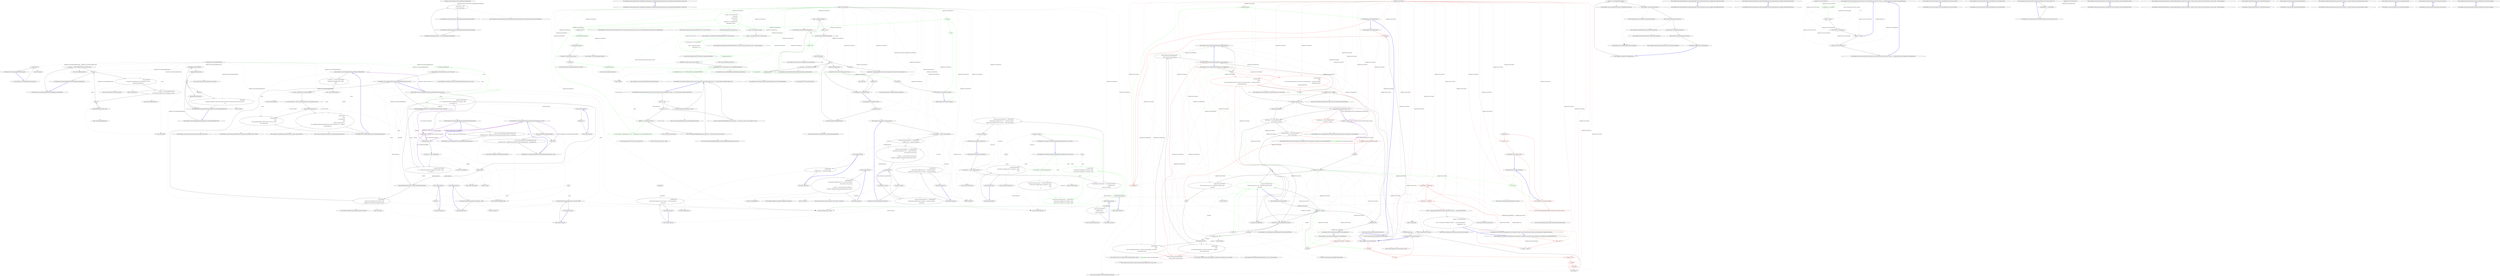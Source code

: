 digraph  {
n7 [label="HangFire.Common.ExpressionUtil.LambdaExpressionFingerprint", span=""];
n0 [cluster="HangFire.Common.ExpressionUtil.LambdaExpressionFingerprint.LambdaExpressionFingerprint(System.Linq.Expressions.ExpressionType, System.Type)", label="Entry HangFire.Common.ExpressionUtil.LambdaExpressionFingerprint.LambdaExpressionFingerprint(System.Linq.Expressions.ExpressionType, System.Type)", span="17-17"];
n1 [cluster="HangFire.Common.ExpressionUtil.LambdaExpressionFingerprint.LambdaExpressionFingerprint(System.Linq.Expressions.ExpressionType, System.Type)", label="Exit HangFire.Common.ExpressionUtil.LambdaExpressionFingerprint.LambdaExpressionFingerprint(System.Linq.Expressions.ExpressionType, System.Type)", span="17-17"];
n2 [cluster="HangFire.Common.ExpressionUtil.LambdaExpressionFingerprint.Equals(object)", label="Entry HangFire.Common.ExpressionUtil.LambdaExpressionFingerprint.Equals(object)", span="24-24"];
n3 [cluster="HangFire.Common.ExpressionUtil.LambdaExpressionFingerprint.Equals(object)", label="LambdaExpressionFingerprint other = obj as LambdaExpressionFingerprint", span="26-26"];
n4 [cluster="HangFire.Common.ExpressionUtil.LambdaExpressionFingerprint.Equals(object)", label="return (other != null)\r\n                   && this.Equals(other);", span="27-28"];
n5 [cluster="HangFire.Common.ExpressionUtil.LambdaExpressionFingerprint.Equals(object)", label="Exit HangFire.Common.ExpressionUtil.LambdaExpressionFingerprint.Equals(object)", span="24-24"];
n6 [cluster="HangFire.Common.ExpressionUtil.ExpressionFingerprint.Equals(HangFire.Common.ExpressionUtil.ExpressionFingerprint)", label="Entry HangFire.Common.ExpressionUtil.ExpressionFingerprint.Equals(HangFire.Common.ExpressionUtil.ExpressionFingerprint)", span="32-32"];
d28 [cluster="HangFire.Server.DequeuedJobsWatcher.RequeueJobIfTimedOut(string, string)", color=green, community=0, label="1: TryToRequeueTheJob(jobId)", span="94-94"];
d91 [label="HangFire.Server.DequeuedJobsWatcher", span=""];
d18 [cluster="HangFire.Server.DequeuedJobsWatcher.RequeueJobIfTimedOut(string, string)", label="Entry HangFire.Server.DequeuedJobsWatcher.RequeueJobIfTimedOut(string, string)", span="45-45"];
d27 [cluster="HangFire.Server.DequeuedJobsWatcher.RequeueJobIfTimedOut(string, string)", label="TimedOutByFetchedTime(fetched) || TimedOutByCheckedTime(fetched, @checked)", span="92-92"];
d29 [cluster="HangFire.Server.DequeuedJobsWatcher.RequeueJobIfTimedOut(string, string)", label="JobServer.RemoveFromFetchedQueue(_redis, jobId, queue)", span="95-95"];
d40 [cluster="HangFire.Server.DequeuedJobsWatcher.TryToRequeueTheJob(string)", label="Entry HangFire.Server.DequeuedJobsWatcher.TryToRequeueTheJob(string)", span="100-100"];
d1 [cluster="HangFire.Server.DequeuedJobsWatcher.Dispose()", label="_redis.Dispose()", span="21-21"];
d5 [cluster="HangFire.Server.DequeuedJobsWatcher.FindAndRequeueTimedOutJobs()", label="var queues = _redis.GetAllItemsFromSet(''hangfire:queues'')", span="26-26"];
d7 [cluster="HangFire.Server.DequeuedJobsWatcher.FindAndRequeueTimedOutJobs()", label="_redis.AcquireLock(\r\n                    String.Format(''hangfire:queue:{0}:dequeued:lock'', queue),\r\n                    TimeSpan.FromMinutes(1))", span="30-32"];
d8 [cluster="HangFire.Server.DequeuedJobsWatcher.FindAndRequeueTimedOutJobs()", label="var jobIds = _redis.GetAllItemsFromList(\r\n                        String.Format(''hangfire:queue:{0}:dequeued'', queue))", span="34-35"];
d10 [cluster="HangFire.Server.DequeuedJobsWatcher.FindAndRequeueTimedOutJobs()", label="RequeueJobIfTimedOut(jobId, queue)", span="39-39"];
d21 [cluster="HangFire.Server.DequeuedJobsWatcher.RequeueJobIfTimedOut(string, string)", label="var pipeline = _redis.CreatePipeline()", span="50-50"];
d26 [cluster="HangFire.Server.DequeuedJobsWatcher.RequeueJobIfTimedOut(string, string)", label="_redis.SetEntry(\r\n                    String.Format(''hangfire:job:{0}:checked'', jobId),\r\n                    JobHelper.ToStringTimestamp(DateTime.UtcNow))", span="83-85"];
d55 [cluster="HangFire.Server.DequeuedJobsWatcher.TryToRequeueTheJob(string)", label="var jobType = _redis.GetValueFromHash(\r\n                String.Format(''hangfire:job:{0}'', jobId),\r\n                ''Type'')", span="102-104"];
d59 [cluster="HangFire.Server.DequeuedJobsWatcher.TryToRequeueTheJob(string)", label="JobState.Apply(\r\n                    _redis,\r\n                    new EnqueuedState(jobId, ''Requeued due to time out'', queue),\r\n                    recoverFromStates)", span="112-115"];
d60 [cluster="HangFire.Server.DequeuedJobsWatcher.TryToRequeueTheJob(string)", label="JobState.Apply(\r\n                    _redis,\r\n                    new FailedState(\r\n                        jobId,\r\n                        ''Failed to re-queue the job.'',\r\n                        new InvalidOperationException(String.Format(''Could not find type '{0}'.'', jobType))),\r\n                    recoverFromStates)", span="119-125"];
d77 [cluster="HangFire.Server.DequeuedJobsWatcher.HangFire.Server.IThreadWrappable.Work()", label="FindAndRequeueTimedOutJobs()", span="155-155"];
d81 [cluster="HangFire.Server.DequeuedJobsWatcher.HangFire.Server.IThreadWrappable.Work()", label="_logger.Fatal(\r\n                    ''Unexpected exception caught in the timed out jobs thread. Timed out jobs will not be re-queued.'',\r\n                    ex)", span="164-166"];
d30 [cluster="HangFire.Server.DequeuedJobsWatcher.RequeueJobIfTimedOut(string, string)", label="Exit HangFire.Server.DequeuedJobsWatcher.RequeueJobIfTimedOut(string, string)", span="45-45"];
d19 [cluster="HangFire.Server.DequeuedJobsWatcher.RequeueJobIfTimedOut(string, string)", label="string fetched = null", span="47-47"];
d22 [cluster="HangFire.Server.DequeuedJobsWatcher.RequeueJobIfTimedOut(string, string)", label="pipeline.QueueCommand(\r\n                    x => x.GetValue(String.Format(''hangfire:job:{0}:fetched'', jobId)),\r\n                    x => fetched = x)", span="52-54"];
d43 [cluster="lambda expression", label="x.GetValue(String.Format(''hangfire:job:{0}:fetched'', jobId))", span="53-53"];
d23 [cluster="HangFire.Server.DequeuedJobsWatcher.RequeueJobIfTimedOut(string, string)", label="pipeline.QueueCommand(\r\n                    x => x.GetValue(String.Format(''hangfire:job:{0}:checked'', jobId)),\r\n                    x => @checked = x)", span="56-58"];
d50 [cluster="lambda expression", label="x.GetValue(String.Format(''hangfire:job:{0}:checked'', jobId))", span="57-57"];
d25 [cluster="HangFire.Server.DequeuedJobsWatcher.RequeueJobIfTimedOut(string, string)", label="String.IsNullOrEmpty(fetched) && String.IsNullOrEmpty(@checked)", span="63-63"];
d38 [cluster="HangFire.Server.DequeuedJobsWatcher.TimedOutByFetchedTime(string)", label="Entry HangFire.Server.DequeuedJobsWatcher.TimedOutByFetchedTime(string)", span="129-129"];
d39 [cluster="HangFire.Server.DequeuedJobsWatcher.TimedOutByCheckedTime(string, string)", label="Entry HangFire.Server.DequeuedJobsWatcher.TimedOutByCheckedTime(string, string)", span="135-135"];
d41 [cluster="HangFire.Server.JobServer.RemoveFromFetchedQueue(IRedisClient, string, string)", label="Entry HangFire.Server.JobServer.RemoveFromFetchedQueue(IRedisClient, string, string)", span="97-97"];
d61 [cluster="HangFire.Server.DequeuedJobsWatcher.TryToRequeueTheJob(string)", label="Exit HangFire.Server.DequeuedJobsWatcher.TryToRequeueTheJob(string)", span="100-100"];
d0 [cluster="HangFire.Server.DequeuedJobsWatcher.Dispose()", label="Entry HangFire.Server.DequeuedJobsWatcher.Dispose()", span="19-19"];
d2 [cluster="HangFire.Server.DequeuedJobsWatcher.Dispose()", label="Exit HangFire.Server.DequeuedJobsWatcher.Dispose()", span="19-19"];
d3 [cluster="Unk.Dispose", label="Entry Unk.Dispose", span=""];
d4 [cluster="HangFire.Server.DequeuedJobsWatcher.FindAndRequeueTimedOutJobs()", label="Entry HangFire.Server.DequeuedJobsWatcher.FindAndRequeueTimedOutJobs()", span="24-24"];
d6 [cluster="HangFire.Server.DequeuedJobsWatcher.FindAndRequeueTimedOutJobs()", label=queues, span="28-28"];
d12 [cluster="Unk.GetAllItemsFromSet", label="Entry Unk.GetAllItemsFromSet", span=""];
d13 [cluster="Unk.Format", label="Entry Unk.Format", span=""];
d14 [cluster="System.TimeSpan.FromMinutes(double)", label="Entry System.TimeSpan.FromMinutes(double)", span="0-0"];
d15 [cluster="Unk.AcquireLock", label="Entry Unk.AcquireLock", span=""];
d9 [cluster="HangFire.Server.DequeuedJobsWatcher.FindAndRequeueTimedOutJobs()", label=jobIds, span="37-37"];
d16 [cluster="Unk.GetAllItemsFromList", label="Entry Unk.GetAllItemsFromList", span=""];
d17 [cluster="Unk.RequeueJobIfTimedOut", label="Entry Unk.RequeueJobIfTimedOut", span=""];
d20 [cluster="HangFire.Server.DequeuedJobsWatcher.RequeueJobIfTimedOut(string, string)", label="string @checked = null", span="48-48"];
d31 [cluster="Unk.CreatePipeline", label="Entry Unk.CreatePipeline", span=""];
d24 [cluster="HangFire.Server.DequeuedJobsWatcher.RequeueJobIfTimedOut(string, string)", label="pipeline.Flush()", span="60-60"];
d35 [cluster="string.Format(string, object)", label="Entry string.Format(string, object)", span="0-0"];
d36 [cluster="HangFire.JobHelper.ToStringTimestamp(System.DateTime)", label="Entry HangFire.JobHelper.ToStringTimestamp(System.DateTime)", span="55-55"];
d37 [cluster="Unk.SetEntry", label="Entry Unk.SetEntry", span=""];
d56 [cluster="HangFire.Server.DequeuedJobsWatcher.TryToRequeueTheJob(string)", label="var queue = JobHelper.TryToGetQueue(jobType)", span="106-106"];
d62 [cluster="Unk.GetValueFromHash", label="Entry Unk.GetValueFromHash", span=""];
d57 [cluster="HangFire.Server.DequeuedJobsWatcher.TryToRequeueTheJob(string)", label="var recoverFromStates = new[] { EnqueuedState.Name, ProcessingState.Name }", span="108-108"];
d58 [cluster="HangFire.Server.DequeuedJobsWatcher.TryToRequeueTheJob(string)", label="!String.IsNullOrEmpty(queue)", span="110-110"];
d64 [cluster="HangFire.States.EnqueuedState.EnqueuedState(string, string, string)", label="Entry HangFire.States.EnqueuedState.EnqueuedState(string, string, string)", span="10-10"];
d65 [cluster="HangFire.States.JobState.Apply(IRedisClient, HangFire.States.JobState, params string[])", label="Entry HangFire.States.JobState.Apply(IRedisClient, HangFire.States.JobState, params string[])", span="47-47"];
d66 [cluster="HangFire.States.FailedState.FailedState(string, string, System.Exception)", label="Entry HangFire.States.FailedState.FailedState(string, string, System.Exception)", span="10-10"];
d67 [cluster="System.InvalidOperationException.InvalidOperationException(string)", label="Entry System.InvalidOperationException.InvalidOperationException(string)", span="0-0"];
d76 [cluster="HangFire.Server.DequeuedJobsWatcher.HangFire.Server.IThreadWrappable.Work()", label=true, span="153-153"];
d78 [cluster="HangFire.Server.DequeuedJobsWatcher.HangFire.Server.IThreadWrappable.Work()", label="Thread.Sleep(SleepTimeout)", span="156-156"];
d80 [cluster="HangFire.Server.DequeuedJobsWatcher.HangFire.Server.IThreadWrappable.Work()", label=Exception, span="162-162"];
d82 [cluster="HangFire.Server.DequeuedJobsWatcher.HangFire.Server.IThreadWrappable.Work()", label="Exit HangFire.Server.DequeuedJobsWatcher.HangFire.Server.IThreadWrappable.Work()", span="149-149"];
d84 [cluster="Unk.Fatal", label="Entry Unk.Fatal", span=""];
d32 [cluster="Unk.QueueCommand", label="Entry Unk.QueueCommand", span=""];
d42 [cluster="lambda expression", label="Entry lambda expression", span="53-53"];
d46 [cluster="lambda expression", label="Entry lambda expression", span="54-54"];
d92 [label=string, span=""];
d44 [cluster="lambda expression", label="Exit lambda expression", span="53-53"];
d45 [cluster="Unk.GetValue", label="Entry Unk.GetValue", span=""];
d49 [cluster="lambda expression", label="Entry lambda expression", span="57-57"];
d52 [cluster="lambda expression", label="Entry lambda expression", span="58-58"];
d51 [cluster="lambda expression", label="Exit lambda expression", span="57-57"];
d34 [cluster="string.IsNullOrEmpty(string)", label="Entry string.IsNullOrEmpty(string)", span="0-0"];
d69 [cluster="HangFire.Server.DequeuedJobsWatcher.TimedOutByFetchedTime(string)", label="Exit HangFire.Server.DequeuedJobsWatcher.TimedOutByFetchedTime(string)", span="129-129"];
d68 [cluster="HangFire.Server.DequeuedJobsWatcher.TimedOutByFetchedTime(string)", label="return !String.IsNullOrEmpty(fetchedTimestamp) &&\r\n                   (DateTime.UtcNow - JobHelper.FromStringTimestamp(fetchedTimestamp) > JobTimeout);", span="131-132"];
d74 [cluster="HangFire.Server.DequeuedJobsWatcher.TimedOutByCheckedTime(string, string)", label="Exit HangFire.Server.DequeuedJobsWatcher.TimedOutByCheckedTime(string, string)", span="135-135"];
d71 [cluster="HangFire.Server.DequeuedJobsWatcher.TimedOutByCheckedTime(string, string)", label="!String.IsNullOrEmpty(fetchedTimestamp)", span="140-140"];
d73 [cluster="HangFire.Server.DequeuedJobsWatcher.TimedOutByCheckedTime(string, string)", label="return !String.IsNullOrEmpty(checkedTimestamp) &&\r\n                   (DateTime.UtcNow - JobHelper.FromStringTimestamp(checkedTimestamp) > CheckedTimeout);", span="145-146"];
d72 [cluster="HangFire.Server.DequeuedJobsWatcher.TimedOutByCheckedTime(string, string)", label="return false;", span="142-142"];
d11 [cluster="HangFire.Server.DequeuedJobsWatcher.FindAndRequeueTimedOutJobs()", label="Exit HangFire.Server.DequeuedJobsWatcher.FindAndRequeueTimedOutJobs()", span="24-24"];
d33 [cluster="Unk.Flush", label="Entry Unk.Flush", span=""];
d63 [cluster="Unk.TryToGetQueue", label="Entry Unk.TryToGetQueue", span=""];
d75 [cluster="HangFire.Server.DequeuedJobsWatcher.HangFire.Server.IThreadWrappable.Work()", label="Entry HangFire.Server.DequeuedJobsWatcher.HangFire.Server.IThreadWrappable.Work()", span="149-149"];
d79 [cluster="HangFire.Server.DequeuedJobsWatcher.HangFire.Server.IThreadWrappable.Work()", label=ThreadInterruptedException, span="159-159"];
d83 [cluster="System.Threading.Thread.Sleep(System.TimeSpan)", label="Entry System.Threading.Thread.Sleep(System.TimeSpan)", span="0-0"];
d48 [cluster="lambda expression", label="Exit lambda expression", span="54-54"];
d47 [cluster="lambda expression", label="fetched = x", span="54-54"];
d54 [cluster="lambda expression", label="Exit lambda expression", span="58-58"];
d53 [cluster="lambda expression", label="@checked = x", span="58-58"];
d70 [cluster="HangFire.JobHelper.FromStringTimestamp(string)", label="Entry HangFire.JobHelper.FromStringTimestamp(string)", span="60-60"];
m0_7 [cluster="Hangfire.Common.GlobalJobFilterCollection.GlobalJobFilterCollection()", file="JobFetcher.cs", label="Entry Hangfire.Common.GlobalJobFilterCollection.GlobalJobFilterCollection()", span="37-37"];
m0_9 [cluster="Hangfire.Common.GlobalJobFilterCollection.Add(object)", file="JobFetcher.cs", label="Entry Hangfire.Common.GlobalJobFilterCollection.Add(object)", span="56-56"];
m0_12 [cluster="Hangfire.ContinuationsSupportAttribute.ContinuationsSupportAttribute()", file="JobFetcher.cs", label="Entry Hangfire.ContinuationsSupportAttribute.ContinuationsSupportAttribute()", span="36-36"];
m0_11 [cluster="Hangfire.StatisticsHistoryAttribute.StatisticsHistoryAttribute()", file="JobFetcher.cs", label="Entry Hangfire.StatisticsHistoryAttribute.StatisticsHistoryAttribute()", span="25-25"];
m0_8 [cluster="Hangfire.CaptureCultureAttribute.CaptureCultureAttribute()", file="JobFetcher.cs", label="Entry Hangfire.CaptureCultureAttribute.CaptureCultureAttribute()", span="25-25"];
m0_10 [cluster="Hangfire.AutomaticRetryAttribute.AutomaticRetryAttribute()", file="JobFetcher.cs", label="Entry Hangfire.AutomaticRetryAttribute.AutomaticRetryAttribute()", span="21-21"];
m0_0 [cluster="Hangfire.GlobalJobFilters.GlobalJobFilters()", file="JobFetcher.cs", label="Entry Hangfire.GlobalJobFilters.GlobalJobFilters()", span="25-25"];
m0_1 [cluster="Hangfire.GlobalJobFilters.GlobalJobFilters()", file="JobFetcher.cs", label="Filters = new GlobalJobFilterCollection()", span="27-27"];
m0_2 [cluster="Hangfire.GlobalJobFilters.GlobalJobFilters()", file="JobFetcher.cs", label="Filters.Add(new CaptureCultureAttribute())", span="28-28"];
m0_3 [cluster="Hangfire.GlobalJobFilters.GlobalJobFilters()", file="JobFetcher.cs", label="Filters.Add(new AutomaticRetryAttribute())", span="29-29"];
m0_4 [cluster="Hangfire.GlobalJobFilters.GlobalJobFilters()", file="JobFetcher.cs", label="Filters.Add(new StatisticsHistoryAttribute())", span="30-30"];
m0_5 [cluster="Hangfire.GlobalJobFilters.GlobalJobFilters()", file="JobFetcher.cs", label="Filters.Add(new ContinuationsSupportAttribute())", span="31-31"];
m0_6 [cluster="Hangfire.GlobalJobFilters.GlobalJobFilters()", file="JobFetcher.cs", label="Exit Hangfire.GlobalJobFilters.GlobalJobFilters()", span="25-25"];
m2_17 [cluster="System.ArgumentNullException.ArgumentNullException(string)", file="JobServer.cs", label="Entry System.ArgumentNullException.ArgumentNullException(string)", span="0-0"];
m2_24 [cluster="HangFire.JobActivator.JobActivator()", file="JobServer.cs", label="Entry HangFire.JobActivator.JobActivator()", span="4-4"];
m2_47 [cluster="System.Threading.Thread.Join()", file="JobServer.cs", label="Entry System.Threading.Thread.Join()", span="0-0"];
m2_110 [cluster="Unk.SetRangeInHash", file="JobServer.cs", label="Entry Unk.SetRangeInHash", span=""];
m2_21 [cluster="string.Format(string, object, object)", file="JobServer.cs", label="Entry string.Format(string, object, object)", span="0-0"];
m2_28 [cluster="System.Threading.Thread.Start()", file="JobServer.cs", label="Entry System.Threading.Thread.Start()", span="0-0"];
m2_33 [cluster="HangFire.Server.JobServer.Dispose()", file="JobServer.cs", label="Entry HangFire.Server.JobServer.Dispose()", span="79-79"];
m2_34 [cluster="HangFire.Server.JobServer.Dispose()", color=green, community=0, file="JobServer.cs", label="0: _disposed", span="81-81"];
m2_35 [cluster="HangFire.Server.JobServer.Dispose()", color=green, community=0, file="JobServer.cs", label="1: return;", span="82-82"];
m2_36 [cluster="HangFire.Server.JobServer.Dispose()", file="JobServer.cs", label="_disposed = true", span="84-84"];
m2_37 [cluster="HangFire.Server.JobServer.Dispose()", color=green, community=0, file="JobServer.cs", label="1: _fetchedJobsWatcher.Dispose()", span="86-86"];
m2_38 [cluster="HangFire.Server.JobServer.Dispose()", file="JobServer.cs", label="_schedulePoller.Dispose()", span="87-87"];
m2_41 [cluster="HangFire.Server.JobServer.Dispose()", color=green, community=0, file="JobServer.cs", label="1: _managerThread.Join()", span="91-91"];
m2_40 [cluster="HangFire.Server.JobServer.Dispose()", file="JobServer.cs", label="_cts.Cancel()", span="90-90"];
m2_42 [cluster="HangFire.Server.JobServer.Dispose()", color=green, community=0, file="JobServer.cs", label="0: _pool.Dispose()", span="93-93"];
m2_43 [cluster="HangFire.Server.JobServer.Dispose()", file="JobServer.cs", label="_cts.Dispose()", span="94-94"];
m2_39 [cluster="HangFire.Server.JobServer.Dispose()", file="JobServer.cs", label="_logger.Info(''Stopping manager thread...'')", span="89-89"];
m2_44 [cluster="HangFire.Server.JobServer.Dispose()", file="JobServer.cs", label="Exit HangFire.Server.JobServer.Dispose()", span="79-79"];
m2_49 [cluster="System.Threading.CancellationTokenSource.Dispose()", file="JobServer.cs", label="Entry System.Threading.CancellationTokenSource.Dispose()", span="0-0"];
m2_103 [cluster="Unk.AddItemToSet", file="JobServer.cs", label="Entry Unk.AddItemToSet", span=""];
m2_22 [cluster="HangFire.Server.ServerContext.ServerContext(string, System.Collections.Generic.IList<string>, int, HangFire.JobActivator, HangFire.Server.JobPerformer)", file="JobServer.cs", label="Entry HangFire.Server.ServerContext.ServerContext(string, System.Collections.Generic.IList<string>, int, HangFire.JobActivator, HangFire.Server.JobPerformer)", span="11-11"];
m2_48 [cluster="HangFire.Server.WorkerPool.Dispose()", file="JobServer.cs", label="Entry HangFire.Server.WorkerPool.Dispose()", span="59-59"];
m2_46 [cluster="System.Threading.CancellationTokenSource.Cancel()", file="JobServer.cs", label="Entry System.Threading.CancellationTokenSource.Cancel()", span="0-0"];
m2_29 [cluster="Unk.Info", file="JobServer.cs", label="Entry Unk.Info", span=""];
m2_67 [cluster="Unk.RemoveEntry", file="JobServer.cs", label="Entry Unk.RemoveEntry", span=""];
m2_109 [cluster="HangFire.JobHelper.ToStringTimestamp(System.DateTime)", file="JobServer.cs", label="Entry HangFire.JobHelper.ToStringTimestamp(System.DateTime)", span="55-55"];
m2_18 [cluster="System.ArgumentOutOfRangeException.ArgumentOutOfRangeException(string, string)", file="JobServer.cs", label="Entry System.ArgumentOutOfRangeException.ArgumentOutOfRangeException(string, string)", span="0-0"];
m2_108 [cluster="int.ToString()", file="JobServer.cs", label="Entry int.ToString()", span="0-0"];
m2_20 [cluster="System.Diagnostics.Process.GetCurrentProcess()", file="JobServer.cs", label="Entry System.Diagnostics.Process.GetCurrentProcess()", span="0-0"];
m2_30 [cluster="HangFire.Server.ThreadWrapper.ThreadWrapper(HangFire.Server.IThreadWrappable)", file="JobServer.cs", label="Entry HangFire.Server.ThreadWrapper.ThreadWrapper(HangFire.Server.IThreadWrappable)", span="10-10"];
m2_0 [cluster="HangFire.Server.JobServer.JobServer(string, System.Collections.Generic.IEnumerable<string>, int, System.TimeSpan, HangFire.JobActivator)", file="JobServer.cs", label="Entry HangFire.Server.JobServer.JobServer(string, System.Collections.Generic.IEnumerable<string>, int, System.TimeSpan, HangFire.JobActivator)", span="29-29"];
m2_7 [cluster="HangFire.Server.JobServer.JobServer(string, System.Collections.Generic.IEnumerable<string>, int, System.TimeSpan, HangFire.JobActivator)", color=green, community=0, file="JobServer.cs", label="0: var serverName = String.Format(''{0}:{1}'', machineName, Process.GetCurrentProcess().Id)", span="51-51"];
m2_5 [cluster="HangFire.Server.JobServer.JobServer(string, System.Collections.Generic.IEnumerable<string>, int, System.TimeSpan, HangFire.JobActivator)", file="JobServer.cs", label="pollInterval != pollInterval.Duration()", span="46-46"];
m2_8 [cluster="HangFire.Server.JobServer.JobServer(string, System.Collections.Generic.IEnumerable<string>, int, System.TimeSpan, HangFire.JobActivator)", color=green, community=0, file="JobServer.cs", label="0: _context = new ServerContext(\r\n                serverName,\r\n                queues.ToList(),\r\n                concurrency,\r\n                jobActivator ?? new JobActivator(),\r\n                JobPerformer.Current)", span="53-58"];
m2_9 [cluster="HangFire.Server.JobServer.JobServer(string, System.Collections.Generic.IEnumerable<string>, int, System.TimeSpan, HangFire.JobActivator)", file="JobServer.cs", label="_pool = new WorkerPool(_context)", span="60-60"];
m2_11 [cluster="HangFire.Server.JobServer.JobServer(string, System.Collections.Generic.IEnumerable<string>, int, System.TimeSpan, HangFire.JobActivator)", color=green, community=0, file="JobServer.cs", label="0: _managerThread = new Thread(Work)\r\n                {\r\n                    Name = ''HangFire.Manager'',\r\n                    IsBackground = true\r\n                }", span="63-67"];
m2_10 [cluster="HangFire.Server.JobServer.JobServer(string, System.Collections.Generic.IEnumerable<string>, int, System.TimeSpan, HangFire.JobActivator)", file="JobServer.cs", label="_fetcher = new JobFetcher(_redis, _context.Queues)", span="61-61"];
m2_12 [cluster="HangFire.Server.JobServer.JobServer(string, System.Collections.Generic.IEnumerable<string>, int, System.TimeSpan, HangFire.JobActivator)", color=green, community=0, file="JobServer.cs", label="1: _managerThread.Start()", span="68-68"];
m2_13 [cluster="HangFire.Server.JobServer.JobServer(string, System.Collections.Generic.IEnumerable<string>, int, System.TimeSpan, HangFire.JobActivator)", file="JobServer.cs", label="_logger.Info(''Manager thread has been started.'')", span="70-70"];
m2_15 [cluster="HangFire.Server.JobServer.JobServer(string, System.Collections.Generic.IEnumerable<string>, int, System.TimeSpan, HangFire.JobActivator)", color=green, community=0, file="JobServer.cs", label="1: _fetchedJobsWatcher = new ThreadWrapper(new DequeuedJobsWatcher())", span="73-73"];
m2_14 [cluster="HangFire.Server.JobServer.JobServer(string, System.Collections.Generic.IEnumerable<string>, int, System.TimeSpan, HangFire.JobActivator)", file="JobServer.cs", label="_schedulePoller = new ThreadWrapper(new SchedulePoller(pollInterval))", span="72-72"];
m2_1 [cluster="HangFire.Server.JobServer.JobServer(string, System.Collections.Generic.IEnumerable<string>, int, System.TimeSpan, HangFire.JobActivator)", file="JobServer.cs", label="queues == null", span="36-36"];
m2_3 [cluster="HangFire.Server.JobServer.JobServer(string, System.Collections.Generic.IEnumerable<string>, int, System.TimeSpan, HangFire.JobActivator)", file="JobServer.cs", label="concurrency <= 0", span="41-41"];
m2_6 [cluster="HangFire.Server.JobServer.JobServer(string, System.Collections.Generic.IEnumerable<string>, int, System.TimeSpan, HangFire.JobActivator)", file="JobServer.cs", label="throw new ArgumentOutOfRangeException(''pollInterval'', ''Poll interval value must be positive.'');", span="48-48"];
m2_2 [cluster="HangFire.Server.JobServer.JobServer(string, System.Collections.Generic.IEnumerable<string>, int, System.TimeSpan, HangFire.JobActivator)", file="JobServer.cs", label="throw new ArgumentNullException(''queues'');", span="38-38"];
m2_4 [cluster="HangFire.Server.JobServer.JobServer(string, System.Collections.Generic.IEnumerable<string>, int, System.TimeSpan, HangFire.JobActivator)", file="JobServer.cs", label="throw new ArgumentOutOfRangeException(''concurrency'', ''Concurrency value can not be negative or zero.'');", span="43-43"];
m2_16 [cluster="HangFire.Server.JobServer.JobServer(string, System.Collections.Generic.IEnumerable<string>, int, System.TimeSpan, HangFire.JobActivator)", file="JobServer.cs", label="Exit HangFire.Server.JobServer.JobServer(string, System.Collections.Generic.IEnumerable<string>, int, System.TimeSpan, HangFire.JobActivator)", span="29-29"];
m2_25 [cluster="HangFire.Server.WorkerPool.WorkerPool(HangFire.Server.ServerContext)", file="JobServer.cs", label="Entry HangFire.Server.WorkerPool.WorkerPool(HangFire.Server.ServerContext)", span="18-18"];
m2_31 [cluster="HangFire.Server.SchedulePoller.SchedulePoller(System.TimeSpan)", file="JobServer.cs", label="Entry HangFire.Server.SchedulePoller.SchedulePoller(System.TimeSpan)", span="17-17"];
m2_86 [cluster="System.Threading.CancellationToken.ThrowIfCancellationRequested()", file="JobServer.cs", label="Entry System.Threading.CancellationToken.ThrowIfCancellationRequested()", span="0-0"];
m2_107 [cluster="System.Collections.Generic.Dictionary<TKey, TValue>.Dictionary()", file="JobServer.cs", label="Entry System.Collections.Generic.Dictionary<TKey, TValue>.Dictionary()", span="0-0"];
m2_68 [cluster="HangFire.Server.JobServer.Work()", file="JobServer.cs", label="Entry HangFire.Server.JobServer.Work()", span="116-116"];
m2_77 [cluster="HangFire.Server.JobServer.Work()", color=green, community=0, file="JobServer.cs", label="1: jobId == null", span="137-137"];
m2_74 [cluster="HangFire.Server.JobServer.Work()", file="JobServer.cs", label="jobId = _fetcher.DequeueJob()", span="132-132"];
m2_75 [cluster="HangFire.Server.JobServer.Work()", file="JobServer.cs", label="jobId == null", span="133-133"];
m2_76 [cluster="HangFire.Server.JobServer.Work()", file="JobServer.cs", label="_cts.Token.ThrowIfCancellationRequested()", span="135-135"];
m2_73 [cluster="HangFire.Server.JobServer.Work()", file="JobServer.cs", label="JobPayload jobId", span="128-128"];
m2_78 [cluster="HangFire.Server.JobServer.Work()", file="JobServer.cs", label="worker.Process(jobId)", span="139-139"];
m2_69 [cluster="HangFire.Server.JobServer.Work()", file="JobServer.cs", label="AnnounceServer()", span="120-120"];
m2_70 [cluster="HangFire.Server.JobServer.Work()", file="JobServer.cs", label="_cts.Token.ThrowIfCancellationRequested()", span="122-122"];
m2_72 [cluster="HangFire.Server.JobServer.Work()", file="JobServer.cs", label="var worker = _pool.TakeFree(_cts.Token)", span="126-126"];
m2_80 [cluster="HangFire.Server.JobServer.Work()", file="JobServer.cs", label="_logger.Info(''Shutdown has been requested. Exiting...'')", span="144-144"];
m2_81 [cluster="HangFire.Server.JobServer.Work()", file="JobServer.cs", label="HideServer()", span="145-145"];
m2_83 [cluster="HangFire.Server.JobServer.Work()", file="JobServer.cs", label="_logger.Fatal(''Unexpected exception caught in the manager thread. Jobs will not be processed.'', ex)", span="149-149"];
m2_71 [cluster="HangFire.Server.JobServer.Work()", file="JobServer.cs", label=true, span="124-124"];
m2_79 [cluster="HangFire.Server.JobServer.Work()", file="JobServer.cs", label=OperationCanceledException, span="142-142"];
m2_82 [cluster="HangFire.Server.JobServer.Work()", file="JobServer.cs", label=Exception, span="147-147"];
m2_84 [cluster="HangFire.Server.JobServer.Work()", file="JobServer.cs", label="Exit HangFire.Server.JobServer.Work()", span="116-116"];
m2_45 [cluster="HangFire.Server.ThreadWrapper.Dispose()", file="JobServer.cs", label="Entry HangFire.Server.ThreadWrapper.Dispose()", span="23-23"];
m2_85 [cluster="HangFire.Server.JobServer.AnnounceServer()", file="JobServer.cs", label="Entry HangFire.Server.JobServer.AnnounceServer()", span="153-153"];
m2_92 [cluster="HangFire.Server.JobServer.AnnounceServer()", file="JobServer.cs", label="var transaction = _redis.CreateTransaction()", span="155-155"];
m2_93 [cluster="HangFire.Server.JobServer.AnnounceServer()", file="JobServer.cs", label="transaction.QueueCommand(x => x.AddItemToSet(\r\n                    ''hangfire:servers'', _context.ServerName))", span="157-158"];
m2_94 [cluster="HangFire.Server.JobServer.AnnounceServer()", file="JobServer.cs", label="transaction.QueueCommand(x => x.SetRangeInHash(\r\n                    String.Format(''hangfire:server:{0}'', _context.ServerName),\r\n                    new Dictionary<string, string>\r\n                        {\r\n                            { ''Workers'', _context.WorkersCount.ToString() },\r\n                            { ''StartedAt'', JobHelper.ToStringTimestamp(DateTime.UtcNow) }\r\n                        }))", span="160-166"];
m2_95 [cluster="HangFire.Server.JobServer.AnnounceServer()", file="JobServer.cs", label="_context.Queues", span="168-168"];
m2_97 [cluster="HangFire.Server.JobServer.AnnounceServer()", file="JobServer.cs", label="transaction.QueueCommand(x => x.AddItemToSet(\r\n                        String.Format(''hangfire:server:{0}:queues'', _context.ServerName),\r\n                        queueName))", span="171-173"];
m2_98 [cluster="HangFire.Server.JobServer.AnnounceServer()", file="JobServer.cs", label="transaction.Commit()", span="176-176"];
m2_96 [cluster="HangFire.Server.JobServer.AnnounceServer()", file="JobServer.cs", label="var queueName = queue", span="170-170"];
m2_99 [cluster="HangFire.Server.JobServer.AnnounceServer()", file="JobServer.cs", label="Exit HangFire.Server.JobServer.AnnounceServer()", span="153-153"];
m2_122 [cluster="Unk.RemoveItemFromSet", file="JobServer.cs", label="Entry Unk.RemoveItemFromSet", span=""];
m2_23 [cluster="System.Collections.Generic.IEnumerable<TSource>.ToList<TSource>()", file="JobServer.cs", label="Entry System.Collections.Generic.IEnumerable<TSource>.ToList<TSource>()", span="0-0"];
m2_91 [cluster="Unk.Fatal", file="JobServer.cs", label="Entry Unk.Fatal", span=""];
m2_19 [cluster="System.TimeSpan.Duration()", file="JobServer.cs", label="Entry System.TimeSpan.Duration()", span="0-0"];
m2_26 [cluster="HangFire.Server.JobFetcher.JobFetcher(IRedisClient, System.Collections.Generic.IList<string>, System.TimeSpan?)", file="JobServer.cs", label="Entry HangFire.Server.JobFetcher.JobFetcher(IRedisClient, System.Collections.Generic.IList<string>, System.TimeSpan?)", span="17-17"];
m2_123 [cluster="lambda expression", file="JobServer.cs", label="Entry lambda expression", span="188-190"];
m2_64 [cluster="lambda expression", file="JobServer.cs", label="Entry lambda expression", span="107-109"];
m2_65 [cluster="lambda expression", color=green, community=0, file="JobServer.cs", label="1: x.RemoveEntry(\r\n                    String.Format(''hangfire:job:{0}:fetched'', jobId),\r\n                    String.Format(''hangfire:job:{0}:checked'', jobId))", span="107-109"];
m2_66 [cluster="lambda expression", file="JobServer.cs", label="Exit lambda expression", span="107-109"];
m2_101 [cluster="lambda expression", file="JobServer.cs", label="x.AddItemToSet(\r\n                    ''hangfire:servers'', _context.ServerName)", span="157-158"];
m2_105 [cluster="lambda expression", file="JobServer.cs", label="x.SetRangeInHash(\r\n                    String.Format(''hangfire:server:{0}'', _context.ServerName),\r\n                    new Dictionary<string, string>\r\n                        {\r\n                            { ''Workers'', _context.WorkersCount.ToString() },\r\n                            { ''StartedAt'', JobHelper.ToStringTimestamp(DateTime.UtcNow) }\r\n                        })", span="160-166"];
m2_112 [cluster="lambda expression", file="JobServer.cs", label="x.AddItemToSet(\r\n                        String.Format(''hangfire:server:{0}:queues'', _context.ServerName),\r\n                        queueName)", span="171-173"];
m2_120 [cluster="lambda expression", file="JobServer.cs", label="x.RemoveItemFromSet(\r\n                    ''hangfire:servers'',\r\n                    _context.ServerName)", span="184-186"];
m2_124 [cluster="lambda expression", file="JobServer.cs", label="x.RemoveEntry(\r\n                    String.Format(''hangfire:server:{0}'', _context.ServerName),\r\n                    String.Format(''hangfire:server:{0}:queues'', _context.ServerName))", span="188-190"];
m2_60 [cluster="lambda expression", file="JobServer.cs", label="x.RemoveItemFromList(\r\n                    String.Format(''hangfire:queue:{0}:dequeued'', queue),\r\n                    jobId,\r\n                    -1)", span="102-105"];
m2_59 [cluster="lambda expression", file="JobServer.cs", label="Entry lambda expression", span="102-105"];
m2_100 [cluster="lambda expression", file="JobServer.cs", label="Entry lambda expression", span="157-158"];
m2_102 [cluster="lambda expression", file="JobServer.cs", label="Exit lambda expression", span="157-158"];
m2_104 [cluster="lambda expression", file="JobServer.cs", label="Entry lambda expression", span="160-166"];
m2_106 [cluster="lambda expression", file="JobServer.cs", label="Exit lambda expression", span="160-166"];
m2_111 [cluster="lambda expression", file="JobServer.cs", label="Entry lambda expression", span="171-173"];
m2_113 [cluster="lambda expression", file="JobServer.cs", label="Exit lambda expression", span="171-173"];
m2_119 [cluster="lambda expression", file="JobServer.cs", label="Entry lambda expression", span="184-186"];
m2_121 [cluster="lambda expression", file="JobServer.cs", label="Exit lambda expression", span="184-186"];
m2_125 [cluster="lambda expression", file="JobServer.cs", label="Exit lambda expression", span="188-190"];
m2_61 [cluster="lambda expression", file="JobServer.cs", label="Exit lambda expression", span="102-105"];
m2_90 [cluster="HangFire.Server.JobServer.HideServer()", file="JobServer.cs", label="Entry HangFire.Server.JobServer.HideServer()", span="180-180"];
m2_114 [cluster="HangFire.Server.JobServer.HideServer()", file="JobServer.cs", label="var transaction = _redis.CreateTransaction()", span="182-182"];
m2_115 [cluster="HangFire.Server.JobServer.HideServer()", file="JobServer.cs", label="transaction.QueueCommand(x => x.RemoveItemFromSet(\r\n                    ''hangfire:servers'',\r\n                    _context.ServerName))", span="184-186"];
m2_116 [cluster="HangFire.Server.JobServer.HideServer()", file="JobServer.cs", label="transaction.QueueCommand(x => x.RemoveEntry(\r\n                    String.Format(''hangfire:server:{0}'', _context.ServerName),\r\n                    String.Format(''hangfire:server:{0}:queues'', _context.ServerName)))", span="188-190"];
m2_117 [cluster="HangFire.Server.JobServer.HideServer()", file="JobServer.cs", label="transaction.Commit()", span="192-192"];
m2_118 [cluster="HangFire.Server.JobServer.HideServer()", file="JobServer.cs", label="Exit HangFire.Server.JobServer.HideServer()", span="180-180"];
m2_63 [cluster="Unk.RemoveItemFromList", file="JobServer.cs", label="Entry Unk.RemoveItemFromList", span=""];
m2_58 [cluster="Unk.Commit", file="JobServer.cs", label="Entry Unk.Commit", span=""];
m2_32 [cluster="HangFire.Server.DequeuedJobsWatcher.DequeuedJobsWatcher()", file="JobServer.cs", label="Entry HangFire.Server.DequeuedJobsWatcher.DequeuedJobsWatcher()", span="9-9"];
m2_88 [cluster="HangFire.Server.JobFetcher.DequeueJob()", file="JobServer.cs", label="Entry HangFire.Server.JobFetcher.DequeueJob()", span="26-26"];
m2_57 [cluster="Unk.QueueCommand", file="JobServer.cs", label="Entry Unk.QueueCommand", span=""];
m2_87 [cluster="HangFire.Server.WorkerPool.TakeFree(System.Threading.CancellationToken)", file="JobServer.cs", label="Entry HangFire.Server.WorkerPool.TakeFree(System.Threading.CancellationToken)", span="34-34"];
m2_53 [cluster="HangFire.Server.JobServer.RemoveFromFetchedQueue(IRedisClient, string, string)", color=green, community=0, file="JobServer.cs", label="0: transaction.QueueCommand(x => x.RemoveEntry(\r\n                    String.Format(''hangfire:job:{0}:fetched'', jobId),\r\n                    String.Format(''hangfire:job:{0}:checked'', jobId)))", span="107-109"];
m2_51 [cluster="HangFire.Server.JobServer.RemoveFromFetchedQueue(IRedisClient, string, string)", color=green, community=0, file="JobServer.cs", label="1: var transaction = redis.CreateTransaction()", span="100-100"];
m2_50 [cluster="HangFire.Server.JobServer.RemoveFromFetchedQueue(IRedisClient, string, string)", file="JobServer.cs", label="Entry HangFire.Server.JobServer.RemoveFromFetchedQueue(IRedisClient, string, string)", span="97-97"];
m2_52 [cluster="HangFire.Server.JobServer.RemoveFromFetchedQueue(IRedisClient, string, string)", file="JobServer.cs", label="transaction.QueueCommand(x => x.RemoveItemFromList(\r\n                    String.Format(''hangfire:queue:{0}:dequeued'', queue),\r\n                    jobId,\r\n                    -1))", span="102-105"];
m2_54 [cluster="HangFire.Server.JobServer.RemoveFromFetchedQueue(IRedisClient, string, string)", file="JobServer.cs", label="transaction.Commit()", span="111-111"];
m2_55 [cluster="HangFire.Server.JobServer.RemoveFromFetchedQueue(IRedisClient, string, string)", file="JobServer.cs", label="Exit HangFire.Server.JobServer.RemoveFromFetchedQueue(IRedisClient, string, string)", span="97-97"];
m2_56 [cluster="Unk.CreateTransaction", file="JobServer.cs", label="Entry Unk.CreateTransaction", span=""];
m2_27 [cluster="System.Threading.Thread.Thread(System.Threading.ThreadStart)", file="JobServer.cs", label="Entry System.Threading.Thread.Thread(System.Threading.ThreadStart)", span="0-0"];
m2_89 [cluster="HangFire.Server.Worker.Process(HangFire.Server.JobPayload)", file="JobServer.cs", label="Entry HangFire.Server.Worker.Process(HangFire.Server.JobPayload)", span="70-70"];
m2_126 [file="JobServer.cs", label="HangFire.Server.JobServer", span=""];
m2_127 [file="JobServer.cs", label=string, span=""];
m2_129 [file="JobServer.cs", label=queueName, span=""];
m2_128 [file="JobServer.cs", label=string, span=""];
m3_2 [cluster="Hangfire.States.IStateChangeProcess.ApplyState(Hangfire.Storage.IWriteOnlyTransaction, Hangfire.States.ApplyStateContext)", file="Program.cs", label="Entry Hangfire.States.IStateChangeProcess.ApplyState(Hangfire.Storage.IWriteOnlyTransaction, Hangfire.States.ApplyStateContext)", span="23-23"];
m3_3 [cluster="Hangfire.States.IStateChangeProcess.ApplyState(Hangfire.Storage.IWriteOnlyTransaction, Hangfire.States.ApplyStateContext)", file="Program.cs", label="Exit Hangfire.States.IStateChangeProcess.ApplyState(Hangfire.Storage.IWriteOnlyTransaction, Hangfire.States.ApplyStateContext)", span="23-23"];
m3_0 [cluster="Hangfire.States.IStateChangeProcess.ElectState(Hangfire.Storage.IStorageConnection, Hangfire.States.ElectStateContext)", file="Program.cs", label="Entry Hangfire.States.IStateChangeProcess.ElectState(Hangfire.Storage.IStorageConnection, Hangfire.States.ElectStateContext)", span="22-22"];
m3_1 [cluster="Hangfire.States.IStateChangeProcess.ElectState(Hangfire.Storage.IStorageConnection, Hangfire.States.ElectStateContext)", file="Program.cs", label="Exit Hangfire.States.IStateChangeProcess.ElectState(Hangfire.Storage.IStorageConnection, Hangfire.States.ElectStateContext)", span="22-22"];
m4_2 [cluster="HangFire.Server.ServerContext.ServerContext(string, System.Collections.Generic.IList<string>, int, HangFire.JobActivator, HangFire.Server.JobPerformer)", file="ServerContext.cs", label="Entry HangFire.Server.ServerContext.ServerContext(string, System.Collections.Generic.IList<string>, int, HangFire.JobActivator, HangFire.Server.JobPerformer)", span="11-11"];
m4_3 [cluster="HangFire.Server.ServerContext.ServerContext(string, System.Collections.Generic.IList<string>, int, HangFire.JobActivator, HangFire.Server.JobPerformer)", color=green, community=0, file="ServerContext.cs", label="0: ServerName = serverName", span="18-18"];
m4_4 [cluster="HangFire.Server.ServerContext.ServerContext(string, System.Collections.Generic.IList<string>, int, HangFire.JobActivator, HangFire.Server.JobPerformer)", file="ServerContext.cs", label="Queues = queues", span="19-19"];
m4_5 [cluster="HangFire.Server.ServerContext.ServerContext(string, System.Collections.Generic.IList<string>, int, HangFire.JobActivator, HangFire.Server.JobPerformer)", file="ServerContext.cs", label="WorkersCount = workersCount", span="20-20"];
m4_6 [cluster="HangFire.Server.ServerContext.ServerContext(string, System.Collections.Generic.IList<string>, int, HangFire.JobActivator, HangFire.Server.JobPerformer)", file="ServerContext.cs", label="Activator = activator", span="21-21"];
m4_0 [cluster="HangFire.Server.ServerContext.ServerContext(HangFire.Server.ServerContext)", file="ServerContext.cs", label="Entry HangFire.Server.ServerContext.ServerContext(HangFire.Server.ServerContext)", span="6-6"];
m4_1 [cluster="HangFire.Server.ServerContext.ServerContext(HangFire.Server.ServerContext)", file="ServerContext.cs", label="Exit HangFire.Server.ServerContext.ServerContext(HangFire.Server.ServerContext)", span="6-6"];
m4_7 [cluster="HangFire.Server.ServerContext.ServerContext(string, System.Collections.Generic.IList<string>, int, HangFire.JobActivator, HangFire.Server.JobPerformer)", file="ServerContext.cs", label="HangFire.Server.ServerContext", span=""];
m4_8 [cluster="HangFire.Server.ServerContext.ServerContext(string, System.Collections.Generic.IList<string>, int, HangFire.JobActivator, HangFire.Server.JobPerformer)", file="ServerContext.cs", label="Exit HangFire.Server.ServerContext.ServerContext(string, System.Collections.Generic.IList<string>, int, HangFire.JobActivator, HangFire.Server.JobPerformer)", span="11-11"];
m4_9 [file="ServerContext.cs", label="HangFire.Server.ServerContext", span=""];
m5_8 [cluster="string.Format(string, object)", file="Worker.cs", label="Entry string.Format(string, object)", span="0-0"];
m5_83 [cluster="HangFire.Server.ServerJobDescriptor.ServerJobDescriptor(HangFire.JobActivator, HangFire.Server.JobPayload)", file="Worker.cs", label="Entry HangFire.Server.ServerJobDescriptor.ServerJobDescriptor(HangFire.JobActivator, HangFire.Server.JobPayload)", span="10-10"];
m5_43 [cluster="HangFire.Server.Worker.PerformJob(HangFire.Server.JobPayload)", file="Worker.cs", label="Entry HangFire.Server.Worker.PerformJob(HangFire.Server.JobPayload)", span="119-119"];
m5_61 [cluster="System.Threading.ManualResetEventSlim.Reset()", file="Worker.cs", label="Entry System.Threading.ManualResetEventSlim.Reset()", span="0-0"];
m5_85 [cluster="HangFire.Server.JobPerformer.PerformJob(HangFire.Filters.PerformContext)", file="Worker.cs", label="Entry HangFire.Server.JobPerformer.PerformJob(HangFire.Filters.PerformContext)", span="33-33"];
m5_62 [cluster="HangFire.Server.Worker.PerformJob(HangFire.Server.JobPayload)", file="Worker.cs", label="JobServer.RemoveFromFetchedQueue(\r\n                    Redis, payload.Id, payload.Queue)", span="188-189"];
m5_20 [cluster="System.Threading.Thread.Start()", file="Worker.cs", label="Entry System.Threading.Thread.Start()", span="0-0"];
m5_44 [cluster="System.Threading.CancellationTokenSource.Dispose()", file="Worker.cs", label="Entry System.Threading.CancellationTokenSource.Dispose()", span="0-0"];
m5_10 [cluster="System.Threading.Thread.Thread(System.Threading.ThreadStart)", file="Worker.cs", label="Entry System.Threading.Thread.Thread(System.Threading.ThreadStart)", span="0-0"];
m5_33 [cluster="System.Threading.ManualResetEventSlim.Set()", file="Worker.cs", label="Entry System.Threading.ManualResetEventSlim.Set()", span="0-0"];
m5_21 [cluster="HangFire.Server.Worker.Stop()", file="Worker.cs", label="Entry HangFire.Server.Worker.Stop()", span="68-68"];
m5_22 [cluster="HangFire.Server.Worker.Dispose()", color=red, community=0, file="Worker.cs", label="0: _thread.Join()", span="82-82"];
m5_23 [cluster="HangFire.Server.Worker.Dispose()", color=red, community=0, file="Worker.cs", label="0: _cts.Dispose()", span="84-84"];
m5_24 [cluster="HangFire.Server.Worker.Dispose()", color=green, community=0, file="Worker.cs", label="1: _jobIsReady.Dispose()", span="85-85"];
m5_25 [cluster="HangFire.Server.Worker.Dispose()", file="Worker.cs", label="Exit HangFire.Server.Worker.Dispose()", span="80-80"];
m5_26 [cluster="System.Threading.CancellationTokenSource.Cancel()", file="Worker.cs", label="Entry System.Threading.CancellationTokenSource.Cancel()", span="0-0"];
m5_41 [cluster="HangFire.Server.Worker.Dispose()", file="Worker.cs", label="_jobIsReady.Dispose()", span="121-121"];
m5_0 [cluster="HangFire.Server.Worker.Worker(HangFire.Server.WorkerPool, HangFire.Server.WorkerContext, HangFire.Server.JobPerformer, HangFire.JobActivator)", file="Worker.cs", label="Entry HangFire.Server.Worker.Worker(HangFire.Server.WorkerPool, HangFire.Server.WorkerContext, HangFire.Server.JobPerformer, HangFire.JobActivator)", span="36-36"];
m5_1 [cluster="HangFire.Server.Worker.Worker(HangFire.Server.WorkerPool, HangFire.Server.WorkerContext, HangFire.Server.JobPerformer, HangFire.JobActivator)", color=red, community=0, file="Worker.cs", label="1: _pool = pool", span="41-41"];
m5_2 [cluster="HangFire.Server.Worker.Worker(HangFire.Server.WorkerPool, HangFire.Server.WorkerContext, HangFire.Server.JobPerformer, HangFire.JobActivator)", file="Worker.cs", label="_context = context", span="42-42"];
m5_3 [cluster="HangFire.Server.Worker.Worker(HangFire.Server.WorkerPool, HangFire.Server.WorkerContext, HangFire.Server.JobPerformer, HangFire.JobActivator)", color=red, community=0, file="Worker.cs", label="1: _jobPerformer = jobPerformer", span="43-43"];
m5_4 [cluster="HangFire.Server.Worker.Worker(HangFire.Server.WorkerPool, HangFire.Server.WorkerContext, HangFire.Server.JobPerformer, HangFire.JobActivator)", color=red, community=0, file="Worker.cs", label="0: _jobActivator = jobActivator", span="44-44"];
m5_5 [cluster="HangFire.Server.Worker.Worker(HangFire.Server.WorkerPool, HangFire.Server.WorkerContext, HangFire.Server.JobPerformer, HangFire.JobActivator)", file="Worker.cs", label="Logger = LogManager.GetLogger(String.Format(''HangFire.Worker.{0}'', _context.WorkerNumber))", span="46-46"];
m5_6 [cluster="HangFire.Server.Worker.Worker(HangFire.Server.WorkerPool, HangFire.Server.WorkerContext, HangFire.Server.JobPerformer, HangFire.JobActivator)", file="Worker.cs", label="_thread = new Thread(DoWork)\r\n                {\r\n                    Name = String.Format(''HangFire.Worker.{0}'', _context.WorkerNumber),\r\n                    IsBackground = true\r\n                }", span="48-52"];
m5_9 [cluster="Unk.GetLogger", file="Worker.cs", label="Entry Unk.GetLogger", span=""];
m5_59 [cluster="System.Threading.ManualResetEventSlim.Wait(System.Threading.CancellationToken)", file="Worker.cs", label="Entry System.Threading.ManualResetEventSlim.Wait(System.Threading.CancellationToken)", span="0-0"];
m5_46 [cluster="HangFire.Server.Worker.DoWork()", file="Worker.cs", label="Entry HangFire.Server.Worker.DoWork()", span="125-125"];
m5_47 [cluster="HangFire.Server.Worker.DoWork()", file="Worker.cs", label=true, span="129-129"];
m5_48 [cluster="HangFire.Server.Worker.PerformJob(HangFire.Server.JobPayload)", color=red, community=0, file="Worker.cs", label="1: !JobState.Apply(\r\n                    Redis,\r\n                    new ProcessingState(payload.Id, ''Worker has started processing.'', _context.ServerName),\r\n                    EnqueuedState.Name)", span="123-126"];
m5_53 [cluster="HangFire.Server.Worker.DoWork()", file="Worker.cs", label=OperationCanceledException, span="141-141"];
m5_54 [cluster="HangFire.Server.Worker.PerformJob(HangFire.Server.JobPayload)", file="Worker.cs", label="_context.Performer.PerformJob(performContext)", span="148-148"];
m5_49 [cluster="HangFire.Server.Worker.DoWork()", file="Worker.cs", label="_jobIsReady.Wait(_cts.Token)", span="132-132"];
m5_50 [cluster="HangFire.Server.Worker.PerformJob(HangFire.Server.JobPayload)", file="Worker.cs", label="Exception exception = null", span="137-137"];
m5_51 [cluster="HangFire.Server.Worker.DoWork()", file="Worker.cs", label="PerformJob(_jobPayload)", span="136-136"];
m5_52 [cluster="HangFire.Server.Worker.PerformJob(HangFire.Server.JobPayload)", file="Worker.cs", label="jobDescriptor = new ServerJobDescriptor(\r\n                    _context.Activator, payload)", span="142-143"];
m5_55 [cluster="HangFire.Server.Worker.PerformJob(HangFire.Server.JobPayload)", file="Worker.cs", label=Exception, span="150-150"];
m5_56 [cluster="HangFire.Server.Worker.PerformJob(HangFire.Server.JobPayload)", file="Worker.cs", label="exception = ex", span="152-152"];
m5_35 [cluster="HangFire.Server.Worker.Dispose()", color=red, community=0, file="Worker.cs", label="1: _disposed", span="110-110"];
m5_34 [cluster="HangFire.Server.Worker.Dispose()", file="Worker.cs", label="Entry HangFire.Server.Worker.Dispose()", span="108-108"];
m5_30 [cluster="HangFire.Server.Worker.Process(HangFire.Server.JobPayload)", file="Worker.cs", label="_jobPayload = payload", span="102-102"];
m5_31 [cluster="HangFire.Server.Worker.Process(HangFire.Server.JobPayload)", file="Worker.cs", label="_jobIsReady.Set()", span="105-105"];
m5_57 [cluster="HangFire.Server.Worker.PerformJob(HangFire.Server.JobPayload)", color=green, community=0, file="Worker.cs", label="1: Logger.Error(String.Format(\r\n                    ''Failed to process the job '{0}': unexpected exception caught.'',\r\n                    payload.Id))", span="154-156"];
m5_88 [cluster="HangFire.States.FailedState.FailedState(string, string, System.Exception)", file="Worker.cs", label="Entry HangFire.States.FailedState.FailedState(string, string, System.Exception)", span="10-10"];
m5_19 [cluster="System.InvalidOperationException.InvalidOperationException(string)", file="Worker.cs", label="Entry System.InvalidOperationException.InvalidOperationException(string)", span="0-0"];
m5_11 [cluster="HangFire.Server.Worker.SendStop()", file="Worker.cs", label="Entry HangFire.Server.Worker.SendStop()", span="47-47"];
m5_12 [cluster="HangFire.Server.Worker.SendStop()", color=green, community=0, file="Worker.cs", label="0: _cts.Cancel()", span="49-49"];
m5_13 [cluster="HangFire.Server.Worker.SendStop()", color=red, community=0, file="Worker.cs", label="0: Exit HangFire.Server.Worker.SendStop()", span="47-47"];
m5_14 [cluster="HangFire.Server.Worker.Start()", color=red, community=0, file="Worker.cs", label="1: throw new InvalidOperationException(''Worker has been already started.'');", span="61-61"];
m5_15 [cluster="HangFire.Server.Worker.Start()", file="Worker.cs", label="_thread.Start()", span="64-64"];
m5_16 [cluster="HangFire.Server.Worker.Start()", color=red, community=0, file="Worker.cs", label="0: _started = true", span="65-65"];
m5_17 [cluster="HangFire.Server.Worker.Start()", file="Worker.cs", label="Exit HangFire.Server.Worker.Start()", span="55-55"];
m5_81 [cluster="HangFire.States.ProcessingState.ProcessingState(string, string, string)", file="Worker.cs", label="Entry HangFire.States.ProcessingState.ProcessingState(string, string, string)", span="10-10"];
m5_84 [cluster="HangFire.Filters.PerformContext.PerformContext(HangFire.Server.WorkerContext, HangFire.Server.ServerJobDescriptor)", file="Worker.cs", label="Entry HangFire.Filters.PerformContext.PerformContext(HangFire.Server.WorkerContext, HangFire.Server.ServerJobDescriptor)", span="13-13"];
m5_63 [cluster="Unk.Fatal", file="Worker.cs", label="Entry Unk.Fatal", span=""];
m5_87 [cluster="HangFire.States.SucceededState.SucceededState(string, string)", file="Worker.cs", label="Entry HangFire.States.SucceededState.SucceededState(string, string)", span="12-12"];
m5_18 [cluster="System.Diagnostics.Debug.Assert(bool, string)", file="Worker.cs", label="Entry System.Diagnostics.Debug.Assert(bool, string)", span="0-0"];
m5_82 [cluster="HangFire.States.JobState.Apply(IRedisClient, HangFire.States.JobState, params string[])", file="Worker.cs", label="Entry HangFire.States.JobState.Apply(IRedisClient, HangFire.States.JobState, params string[])", span="47-47"];
m5_58 [cluster="HangFire.Server.Worker.PerformJob(HangFire.Server.JobPayload)", file="Worker.cs", label=Redis, span="166-166"];
m5_60 [cluster="HangFire.Server.Worker.PerformJob(HangFire.Server.JobPayload)", file="Worker.cs", label="Entry HangFire.Server.Worker.PerformJob(HangFire.Server.JobPayload)", span="155-155"];
m5_64 [cluster="HangFire.Server.Worker.PerformJob(HangFire.Server.JobPayload)", file="Worker.cs", label=Redis, span="157-157"];
m5_65 [cluster="HangFire.Server.Worker.PerformJob(HangFire.Server.JobPayload)", color=red, community=0, file="Worker.cs", label="0: !JobState.Apply(\r\n                    Redis,\r\n                    new ProcessingState(payload.Id, ''Worker has started processing.'', _context.ServerName),\r\n                    EnqueuedState.Name,\r\n                    ProcessingState.Name)", span="159-163"];
m5_69 [cluster="HangFire.Server.Worker.PerformJob(HangFire.Server.JobPayload)", color=red, community=0, file="Worker.cs", label="0: jobDescriptor = new ServerJobDescriptor(\r\n                    _jobActivator, payload)", span="179-180"];
m5_74 [cluster="HangFire.Server.Worker.PerformJob(HangFire.Server.JobPayload)", file="Worker.cs", label="Logger.Error(String.Format(\r\n                    ''Failed to process the job '{0}': unexpected exception caught.'',\r\n                    payload.Id))", span="191-193"];
m5_77 [cluster="HangFire.Server.Worker.PerformJob(HangFire.Server.JobPayload)", file="Worker.cs", label="JobState.Apply(\r\n                        Redis,\r\n                        new SucceededState(payload.Id, ''The job has been completed successfully.''),\r\n                        ProcessingState.Name)", span="207-210"];
m5_78 [cluster="HangFire.Server.Worker.PerformJob(HangFire.Server.JobPayload)", file="Worker.cs", label="JobState.Apply(\r\n                        Redis,\r\n                        new FailedState(payload.Id, ''The job has been failed.'', exception),\r\n                        ProcessingState.Name)", span="214-217"];
m5_79 [cluster="HangFire.Server.Worker.PerformJob(HangFire.Server.JobPayload)", color=red, community=1, file="Worker.cs", label="1: JobServer.RemoveFromFetchedQueue(\r\n                    Redis, payload.Id, payload.Queue)", span="225-226"];
m5_66 [cluster="HangFire.Server.Worker.PerformJob(HangFire.Server.JobPayload)", file="Worker.cs", label="return;", span="165-165"];
m5_67 [cluster="HangFire.Server.Worker.PerformJob(HangFire.Server.JobPayload)", file="Worker.cs", label="Exception exception = null", span="174-174"];
m5_68 [cluster="HangFire.Server.Worker.PerformJob(HangFire.Server.JobPayload)", file="Worker.cs", label="ServerJobDescriptor jobDescriptor = null", span="176-176"];
m5_70 [cluster="HangFire.Server.Worker.PerformJob(HangFire.Server.JobPayload)", file="Worker.cs", label="var performContext = new PerformContext(\r\n                    _context, jobDescriptor)", span="182-183"];
m5_71 [cluster="HangFire.Server.Worker.PerformJob(HangFire.Server.JobPayload)", color=red, community=0, file="Worker.cs", label="0: _jobPerformer.PerformJob(performContext)", span="185-185"];
m5_72 [cluster="HangFire.Server.Worker.PerformJob(HangFire.Server.JobPayload)", file="Worker.cs", label=Exception, span="187-187"];
m5_75 [cluster="HangFire.Server.Worker.PerformJob(HangFire.Server.JobPayload)", file="Worker.cs", label=Redis, span="203-203"];
m5_73 [cluster="HangFire.Server.Worker.PerformJob(HangFire.Server.JobPayload)", file="Worker.cs", label="HangFire.Server.Worker", span=""];
m5_76 [cluster="HangFire.Server.Worker.PerformJob(HangFire.Server.JobPayload)", file="Worker.cs", label="exception == null", span="205-205"];
m5_80 [cluster="HangFire.Server.Worker.PerformJob(HangFire.Server.JobPayload)", file="Worker.cs", label="Exit HangFire.Server.Worker.PerformJob(HangFire.Server.JobPayload)", span="155-155"];
m5_7 [cluster="HangFire.Server.Worker.Worker(HangFire.Server.WorkerPool, HangFire.Server.WorkerContext, HangFire.Server.JobPerformer, HangFire.JobActivator)", file="Worker.cs", label="Exit HangFire.Server.Worker.Worker(HangFire.Server.WorkerPool, HangFire.Server.WorkerContext, HangFire.Server.JobPerformer, HangFire.JobActivator)", span="36-36"];
m5_89 [cluster="HangFire.Server.JobServer.RemoveFromFetchedQueue(IRedisClient, string, string)", file="Worker.cs", label="Entry HangFire.Server.JobServer.RemoveFromFetchedQueue(IRedisClient, string, string)", span="100-100"];
m5_36 [cluster="HangFire.Server.Worker.Dispose()", color=red, community=0, file="Worker.cs", label="0: return;", span="111-111"];
m5_37 [cluster="HangFire.Server.Worker.Dispose()", color=red, community=0, file="Worker.cs", label="0: _disposed = true", span="113-113"];
m5_38 [cluster="HangFire.Server.Worker.Dispose()", color=red, community=0, file="Worker.cs", label="1: _started", span="115-115"];
m5_39 [cluster="HangFire.Server.Worker.Dispose()", color=red, community=0, file="Worker.cs", label="1: _thread.Join()", span="117-117"];
m5_40 [cluster="HangFire.Server.Worker.Dispose()", file="Worker.cs", label="_cts.Dispose()", span="120-120"];
m5_42 [cluster="HangFire.Server.Worker.Dispose()", file="Worker.cs", label="Exit HangFire.Server.Worker.Dispose()", span="108-108"];
m5_86 [cluster="Unk.Error", file="Worker.cs", label="Entry Unk.Error", span=""];
m5_45 [cluster="System.Threading.ManualResetEventSlim.Dispose()", file="Worker.cs", label="Entry System.Threading.ManualResetEventSlim.Dispose()", span="0-0"];
m5_27 [cluster="HangFire.Server.Worker.Process(HangFire.Server.JobPayload)", file="Worker.cs", label="Entry HangFire.Server.Worker.Process(HangFire.Server.JobPayload)", span="96-96"];
m5_28 [cluster="HangFire.Server.Worker.Process(HangFire.Server.JobPayload)", color=red, community=0, file="Worker.cs", label="0: Debug.Assert(!_disposed, ''!_disposed'')", span="98-98"];
m5_29 [cluster="HangFire.Server.Worker.Process(HangFire.Server.JobPayload)", file="Worker.cs", label=_jobLock, span="100-100"];
m5_32 [cluster="HangFire.Server.Worker.Process(HangFire.Server.JobPayload)", file="Worker.cs", label="Exit HangFire.Server.Worker.Process(HangFire.Server.JobPayload)", span="96-96"];
m5_90 [file="Worker.cs", label="HangFire.Server.Worker", span=""];
m6_0 [cluster="HangFire.Server.WorkerContext.WorkerContext(HangFire.Server.WorkerContext)", file="WorkerContext.cs", label="Entry HangFire.Server.WorkerContext.WorkerContext(HangFire.Server.WorkerContext)", span="8-8"];
m6_1 [cluster="HangFire.Server.WorkerContext.WorkerContext(HangFire.Server.WorkerContext)", file="WorkerContext.cs", label="Exit HangFire.Server.WorkerContext.WorkerContext(HangFire.Server.WorkerContext)", span="8-8"];
m6_2 [cluster="HangFire.Server.WorkerContext.WorkerContext(HangFire.Server.ServerContext, int)", file="WorkerContext.cs", label="Entry HangFire.Server.WorkerContext.WorkerContext(HangFire.Server.ServerContext, int)", span="13-13"];
m6_3 [cluster="HangFire.Server.WorkerContext.WorkerContext(HangFire.Server.ServerContext, int)", file="WorkerContext.cs", label="WorkerNumber = workerNumber", span="16-16"];
m6_4 [cluster="HangFire.Server.WorkerContext.WorkerContext(HangFire.Server.ServerContext, int)", file="WorkerContext.cs", label="Exit HangFire.Server.WorkerContext.WorkerContext(HangFire.Server.ServerContext, int)", span="13-13"];
m6_5 [file="WorkerContext.cs", label="HangFire.Server.WorkerContext", span=""];
m7_2 [cluster="HangFire.Storage.IStorageConnection.CreateFetcher(System.Collections.Generic.IEnumerable<string>)", file="WorkerPool.cs", label="Entry HangFire.Storage.IStorageConnection.CreateFetcher(System.Collections.Generic.IEnumerable<string>)", span="9-9"];
m7_3 [cluster="HangFire.Storage.IStorageConnection.CreateFetcher(System.Collections.Generic.IEnumerable<string>)", file="WorkerPool.cs", label="Exit HangFire.Storage.IStorageConnection.CreateFetcher(System.Collections.Generic.IEnumerable<string>)", span="9-9"];
m7_6 [cluster="HangFire.Storage.IStorageConnection.CreateExpiredJob(HangFire.Storage.InvocationData, string[], System.Collections.Generic.IDictionary<string, string>, System.TimeSpan)", file="WorkerPool.cs", label="Entry HangFire.Storage.IStorageConnection.CreateExpiredJob(HangFire.Storage.InvocationData, string[], System.Collections.Generic.IDictionary<string, string>, System.TimeSpan)", span="17-17"];
m7_7 [cluster="HangFire.Storage.IStorageConnection.CreateExpiredJob(HangFire.Storage.InvocationData, string[], System.Collections.Generic.IDictionary<string, string>, System.TimeSpan)", file="WorkerPool.cs", label="Exit HangFire.Storage.IStorageConnection.CreateExpiredJob(HangFire.Storage.InvocationData, string[], System.Collections.Generic.IDictionary<string, string>, System.TimeSpan)", span="17-17"];
m7_0 [cluster="HangFire.Storage.IStorageConnection.CreateWriteTransaction()", file="WorkerPool.cs", label="Entry HangFire.Storage.IStorageConnection.CreateWriteTransaction()", span="8-8"];
m7_1 [cluster="HangFire.Storage.IStorageConnection.CreateWriteTransaction()", file="WorkerPool.cs", label="Exit HangFire.Storage.IStorageConnection.CreateWriteTransaction()", span="8-8"];
m7_12 [cluster="HangFire.Storage.IStorageConnection.Heartbeat(string)", file="WorkerPool.cs", label="Entry HangFire.Storage.IStorageConnection.Heartbeat(string)", span="25-25"];
m7_13 [cluster="HangFire.Storage.IStorageConnection.Heartbeat(string)", file="WorkerPool.cs", label="Exit HangFire.Storage.IStorageConnection.Heartbeat(string)", span="25-25"];
m7_8 [cluster="HangFire.Storage.IStorageConnection.AnnounceServer(string, int, System.Collections.Generic.IEnumerable<string>)", file="WorkerPool.cs", label="Entry HangFire.Storage.IStorageConnection.AnnounceServer(string, int, System.Collections.Generic.IEnumerable<string>)", span="23-23"];
m7_9 [cluster="HangFire.Storage.IStorageConnection.AnnounceServer(string, int, System.Collections.Generic.IEnumerable<string>)", file="WorkerPool.cs", label="Exit HangFire.Storage.IStorageConnection.AnnounceServer(string, int, System.Collections.Generic.IEnumerable<string>)", span="23-23"];
m7_4 [cluster="HangFire.Storage.IStorageConnection.AcquireJobLock(string)", file="WorkerPool.cs", label="Entry HangFire.Storage.IStorageConnection.AcquireJobLock(string)", span="11-11"];
m7_5 [cluster="HangFire.Storage.IStorageConnection.AcquireJobLock(string)", file="WorkerPool.cs", label="Exit HangFire.Storage.IStorageConnection.AcquireJobLock(string)", span="11-11"];
m7_10 [cluster="HangFire.Storage.IStorageConnection.RemoveServer(string)", file="WorkerPool.cs", label="Entry HangFire.Storage.IStorageConnection.RemoveServer(string)", span="24-24"];
m7_11 [cluster="HangFire.Storage.IStorageConnection.RemoveServer(string)", file="WorkerPool.cs", label="Exit HangFire.Storage.IStorageConnection.RemoveServer(string)", span="24-24"];
m7_14 [cluster="HangFire.Storage.IStorageConnection.RemoveTimedOutServers(System.TimeSpan)", file="WorkerPool.cs", label="Entry HangFire.Storage.IStorageConnection.RemoveTimedOutServers(System.TimeSpan)", span="26-26"];
m7_15 [cluster="HangFire.Storage.IStorageConnection.RemoveTimedOutServers(System.TimeSpan)", file="WorkerPool.cs", label="Exit HangFire.Storage.IStorageConnection.RemoveTimedOutServers(System.TimeSpan)", span="26-26"];
n7 -> n4  [color=darkseagreen4, key=1, label="HangFire.Common.ExpressionUtil.LambdaExpressionFingerprint", style=dashed];
n0 -> n1  [key=0, style=solid];
n1 -> n0  [color=blue, key=0, style=bold];
n2 -> n3  [key=0, style=solid];
n3 -> n4  [key=0, style=solid];
n4 -> n5  [key=0, style=solid];
n4 -> n6  [key=2, style=dotted];
n5 -> n2  [color=blue, key=0, style=bold];
d28 -> d29  [color=green, key=0, style=solid];
d28 -> d40  [color=green, key=2, style=dotted];
d91 -> d28  [color=green, key=1, label="HangFire.Server.DequeuedJobsWatcher", style=dashed];
d91 -> d1  [color=darkseagreen4, key=1, label="HangFire.Server.DequeuedJobsWatcher", style=dashed];
d91 -> d5  [color=darkseagreen4, key=1, label="HangFire.Server.DequeuedJobsWatcher", style=dashed];
d91 -> d7  [color=darkseagreen4, key=1, label="HangFire.Server.DequeuedJobsWatcher", style=dashed];
d91 -> d8  [color=darkseagreen4, key=1, label="HangFire.Server.DequeuedJobsWatcher", style=dashed];
d91 -> d10  [color=darkseagreen4, key=1, label="HangFire.Server.DequeuedJobsWatcher", style=dashed];
d91 -> d21  [color=darkseagreen4, key=1, label="HangFire.Server.DequeuedJobsWatcher", style=dashed];
d91 -> d26  [color=darkseagreen4, key=1, label="HangFire.Server.DequeuedJobsWatcher", style=dashed];
d91 -> d29  [color=darkseagreen4, key=1, label="HangFire.Server.DequeuedJobsWatcher", style=dashed];
d91 -> d55  [color=darkseagreen4, key=1, label="HangFire.Server.DequeuedJobsWatcher", style=dashed];
d91 -> d59  [color=darkseagreen4, key=1, label="HangFire.Server.DequeuedJobsWatcher", style=dashed];
d91 -> d60  [color=darkseagreen4, key=1, label="HangFire.Server.DequeuedJobsWatcher", style=dashed];
d91 -> d77  [color=darkseagreen4, key=1, label="HangFire.Server.DequeuedJobsWatcher", style=dashed];
d91 -> d81  [color=darkseagreen4, key=1, label="HangFire.Server.DequeuedJobsWatcher", style=dashed];
d18 -> d28  [color=green, key=1, label=string, style=dashed];
d18 -> d19  [key=0, style=solid];
d18 -> d22  [color=darkseagreen4, key=1, label=string, style=dashed];
d18 -> d43  [color=darkseagreen4, key=1, label=string, style=dashed];
d18 -> d23  [color=darkseagreen4, key=1, label=string, style=dashed];
d18 -> d50  [color=darkseagreen4, key=1, label=string, style=dashed];
d18 -> d26  [color=darkseagreen4, key=1, label=string, style=dashed];
d18 -> d29  [color=darkseagreen4, key=1, label=string, style=dashed];
d27 -> d28  [color=green, key=0, style=solid];
d27 -> d30  [key=0, style=solid];
d27 -> d38  [key=2, style=dotted];
d27 -> d39  [key=2, style=dotted];
d29 -> d30  [key=0, style=solid];
d29 -> d41  [key=2, style=dotted];
d40 -> d18  [color=darkorchid, key=3, label="Parameter variable string jobId", style=bold];
d40 -> d55  [key=0, style=solid];
d40 -> d59  [color=darkseagreen4, key=1, label=string, style=dashed];
d40 -> d60  [color=darkseagreen4, key=1, label=string, style=dashed];
d1 -> d2  [key=0, style=solid];
d1 -> d3  [key=2, style=dotted];
d5 -> d6  [key=0, style=solid];
d5 -> d12  [key=2, style=dotted];
d7 -> d8  [key=0, style=solid];
d7 -> d13  [key=2, style=dotted];
d7 -> d14  [key=2, style=dotted];
d7 -> d15  [key=2, style=dotted];
d8 -> d9  [key=0, style=solid];
d8 -> d13  [key=2, style=dotted];
d8 -> d16  [key=2, style=dotted];
d10 -> d9  [key=0, style=solid];
d10 -> d17  [key=2, style=dotted];
d21 -> d22  [key=0, style=solid];
d21 -> d31  [key=2, style=dotted];
d21 -> d23  [color=darkseagreen4, key=1, label=pipeline, style=dashed];
d21 -> d24  [color=darkseagreen4, key=1, label=pipeline, style=dashed];
d26 -> d30  [key=0, style=solid];
d26 -> d35  [key=2, style=dotted];
d26 -> d36  [key=2, style=dotted];
d26 -> d37  [key=2, style=dotted];
d55 -> d56  [key=0, style=solid];
d55 -> d35  [key=2, style=dotted];
d55 -> d62  [key=2, style=dotted];
d55 -> d60  [color=darkseagreen4, key=1, label=jobType, style=dashed];
d59 -> d61  [key=0, style=solid];
d59 -> d64  [key=2, style=dotted];
d59 -> d65  [key=2, style=dotted];
d60 -> d61  [key=0, style=solid];
d60 -> d66  [key=2, style=dotted];
d60 -> d67  [key=2, style=dotted];
d60 -> d13  [key=2, style=dotted];
d60 -> d65  [key=2, style=dotted];
d77 -> d78  [key=0, style=solid];
d77 -> d4  [key=2, style=dotted];
d81 -> d82  [key=0, style=solid];
d81 -> d84  [key=2, style=dotted];
d30 -> d18  [color=blue, key=0, style=bold];
d19 -> d19  [color=darkorchid, key=3, label="Local variable string fetched", style=bold];
d19 -> d20  [key=0, style=solid];
d19 -> d22  [color=darkorchid, key=3, label="Local variable string fetched", style=bold];
d22 -> d27  [color=darkseagreen4, key=1, label=fetched, style=dashed];
d22 -> d23  [key=0, style=solid];
d22 -> d32  [key=2, style=dotted];
d22 -> d42  [color=darkseagreen4, key=1, label="lambda expression", style=dashed];
d22 -> d46  [color=darkseagreen4, key=1, label="lambda expression", style=dashed];
d22 -> d25  [color=darkseagreen4, key=1, label=fetched, style=dashed];
d43 -> d44  [key=0, style=solid];
d43 -> d35  [key=2, style=dotted];
d43 -> d45  [key=2, style=dotted];
d23 -> d27  [color=darkseagreen4, key=1, label="@checked", style=dashed];
d23 -> d24  [key=0, style=solid];
d23 -> d32  [key=2, style=dotted];
d23 -> d49  [color=darkseagreen4, key=1, label="lambda expression", style=dashed];
d23 -> d52  [color=darkseagreen4, key=1, label="lambda expression", style=dashed];
d23 -> d25  [color=darkseagreen4, key=1, label="@checked", style=dashed];
d50 -> d51  [key=0, style=solid];
d50 -> d35  [key=2, style=dotted];
d50 -> d45  [key=2, style=dotted];
d25 -> d27  [key=0, style=solid];
d25 -> d26  [key=0, style=solid];
d25 -> d34  [key=2, style=dotted];
d38 -> d19  [color=darkorchid, key=3, label="Parameter variable string fetchedTimestamp", style=bold];
d38 -> d68  [key=0, style=solid];
d39 -> d19  [color=darkorchid, key=3, label="Parameter variable string fetchedTimestamp", style=bold];
d39 -> d71  [key=0, style=solid];
d39 -> d73  [color=darkseagreen4, key=1, label=string, style=dashed];
d39 -> d20  [color=darkorchid, key=3, label="Parameter variable string checkedTimestamp", style=bold];
d39 -> d72  [color=darkorchid, key=3, label="method methodReturn bool TimedOutByCheckedTime", style=bold];
d61 -> d40  [color=blue, key=0, style=bold];
d0 -> d1  [key=0, style=solid];
d2 -> d0  [color=blue, key=0, style=bold];
d4 -> d5  [key=0, style=solid];
d6 -> d7  [key=0, style=solid];
d6 -> d8  [color=darkseagreen4, key=1, label=queue, style=dashed];
d6 -> d10  [color=darkseagreen4, key=1, label=queue, style=dashed];
d6 -> d11  [key=0, style=solid];
d9 -> d10  [key=0, style=solid];
d9 -> d6  [key=0, style=solid];
d20 -> d21  [key=0, style=solid];
d20 -> d19  [color=darkorchid, key=3, label="Local variable string checked", style=bold];
d20 -> d23  [color=darkorchid, key=3, label="Local variable string checked", style=bold];
d24 -> d25  [key=0, style=solid];
d24 -> d33  [key=2, style=dotted];
d56 -> d59  [color=darkseagreen4, key=1, label=queue, style=dashed];
d56 -> d57  [key=0, style=solid];
d56 -> d63  [key=2, style=dotted];
d56 -> d58  [color=darkseagreen4, key=1, label=queue, style=dashed];
d57 -> d59  [color=darkseagreen4, key=1, label=recoverFromStates, style=dashed];
d57 -> d60  [color=darkseagreen4, key=1, label=recoverFromStates, style=dashed];
d57 -> d58  [key=0, style=solid];
d58 -> d59  [key=0, style=solid];
d58 -> d60  [key=0, style=solid];
d58 -> d34  [key=2, style=dotted];
d76 -> d77  [key=0, style=solid];
d76 -> d79  [key=0, style=solid];
d76 -> d80  [key=0, style=solid];
d76 -> d82  [key=0, style=solid];
d78 -> d76  [key=0, style=solid];
d78 -> d83  [key=2, style=dotted];
d80 -> d81  [key=0, style=solid];
d82 -> d75  [color=blue, key=0, style=bold];
d42 -> d43  [key=0, style=solid];
d46 -> d47  [key=0, style=solid];
d92 -> d43  [color=darkseagreen4, key=1, label=string, style=dashed];
d92 -> d50  [color=darkseagreen4, key=1, label=string, style=dashed];
d44 -> d42  [color=blue, key=0, style=bold];
d49 -> d50  [key=0, style=solid];
d52 -> d53  [key=0, style=solid];
d51 -> d49  [color=blue, key=0, style=bold];
d69 -> d38  [color=blue, key=0, style=bold];
d68 -> d34  [key=2, style=dotted];
d68 -> d69  [key=0, style=solid];
d68 -> d70  [key=2, style=dotted];
d74 -> d39  [color=blue, key=0, style=bold];
d71 -> d34  [key=2, style=dotted];
d71 -> d72  [key=0, style=solid];
d71 -> d73  [key=0, style=solid];
d73 -> d34  [key=2, style=dotted];
d73 -> d74  [key=0, style=solid];
d73 -> d70  [key=2, style=dotted];
d72 -> d74  [key=0, style=solid];
d11 -> d4  [color=blue, key=0, style=bold];
d75 -> d76  [key=0, style=solid];
d79 -> d82  [key=0, style=solid];
d48 -> d46  [color=blue, key=0, style=bold];
d47 -> d48  [key=0, style=solid];
d54 -> d52  [color=blue, key=0, style=bold];
d53 -> d54  [key=0, style=solid];
m0_0 -> m0_1  [key=0, style=solid];
m0_1 -> m0_2  [key=0, style=solid];
m0_1 -> m0_7  [key=2, style=dotted];
m0_2 -> m0_3  [key=0, style=solid];
m0_2 -> m0_8  [key=2, style=dotted];
m0_2 -> m0_9  [key=2, style=dotted];
m0_3 -> m0_4  [key=0, style=solid];
m0_3 -> m0_10  [key=2, style=dotted];
m0_3 -> m0_9  [key=2, style=dotted];
m0_4 -> m0_5  [key=0, style=solid];
m0_4 -> m0_11  [key=2, style=dotted];
m0_4 -> m0_9  [key=2, style=dotted];
m0_5 -> m0_6  [key=0, style=solid];
m0_5 -> m0_12  [key=2, style=dotted];
m0_5 -> m0_9  [key=2, style=dotted];
m0_6 -> m0_0  [color=blue, key=0, style=bold];
m2_33 -> m2_34  [color=green, key=0, style=solid];
m2_34 -> m2_35  [color=green, key=0, style=solid];
m2_34 -> m2_36  [color=green, key=0, style=solid];
m2_35 -> m2_44  [color=green, key=0, style=solid];
m2_36 -> m2_37  [color=green, key=0, style=solid];
m2_37 -> m2_38  [color=green, key=0, style=solid];
m2_37 -> m2_45  [color=green, key=2, style=dotted];
m2_38 -> m2_39  [key=0, style=solid];
m2_38 -> m2_45  [key=2, style=dotted];
m2_41 -> m2_42  [color=green, key=0, style=solid];
m2_41 -> m2_47  [color=green, key=2, style=dotted];
m2_40 -> m2_41  [color=green, key=0, style=solid];
m2_40 -> m2_46  [key=2, style=dotted];
m2_42 -> m2_43  [color=green, key=0, style=solid];
m2_42 -> m2_48  [color=green, key=2, style=dotted];
m2_43 -> m2_44  [key=0, style=solid];
m2_43 -> m2_49  [key=2, style=dotted];
m2_39 -> m2_40  [key=0, style=solid];
m2_39 -> m2_29  [key=2, style=dotted];
m2_44 -> m2_33  [color=blue, key=0, style=bold];
m2_0 -> m2_7  [color=green, key=1, label=string, style=dashed];
m2_0 -> m2_8  [color=green, key=1, label="System.Collections.Generic.IEnumerable<string>", style=dashed];
m2_0 -> m2_1  [key=0, style=solid];
m2_0 -> m2_3  [color=darkseagreen4, key=1, label=int, style=dashed];
m2_0 -> m2_5  [color=darkseagreen4, key=1, label="System.TimeSpan", style=dashed];
m2_7 -> m2_8  [color=green, key=0, style=solid];
m2_7 -> m2_20  [color=green, key=2, style=dotted];
m2_7 -> m2_21  [color=green, key=2, style=dotted];
m2_5 -> m2_7  [color=green, key=0, style=solid];
m2_5 -> m2_5  [color=darkseagreen4, key=1, label="System.TimeSpan", style=dashed];
m2_5 -> m2_6  [key=0, style=solid];
m2_5 -> m2_19  [key=2, style=dotted];
m2_5 -> m2_14  [color=darkseagreen4, key=1, label="System.TimeSpan", style=dashed];
m2_8 -> m2_9  [color=green, key=0, style=solid];
m2_8 -> m2_22  [color=green, key=2, style=dotted];
m2_8 -> m2_23  [color=green, key=2, style=dotted];
m2_8 -> m2_24  [color=green, key=2, style=dotted];
m2_9 -> m2_10  [key=0, style=solid];
m2_9 -> m2_25  [key=2, style=dotted];
m2_11 -> m2_12  [color=green, key=0, style=solid];
m2_11 -> m2_27  [color=green, key=2, style=dotted];
m2_10 -> m2_11  [color=green, key=0, style=solid];
m2_10 -> m2_26  [key=2, style=dotted];
m2_12 -> m2_13  [color=green, key=0, style=solid];
m2_12 -> m2_28  [color=green, key=2, style=dotted];
m2_13 -> m2_14  [key=0, style=solid];
m2_13 -> m2_29  [key=2, style=dotted];
m2_15 -> m2_16  [color=green, key=0, style=solid];
m2_15 -> m2_30  [color=green, key=2, style=dotted];
m2_15 -> m2_32  [color=green, key=2, style=dotted];
m2_14 -> m2_15  [color=green, key=0, style=solid];
m2_14 -> m2_30  [key=2, style=dotted];
m2_14 -> m2_31  [key=2, style=dotted];
m2_1 -> m2_2  [key=0, style=solid];
m2_1 -> m2_3  [key=0, style=solid];
m2_3 -> m2_5  [key=0, style=solid];
m2_3 -> m2_4  [key=0, style=solid];
m2_6 -> m2_16  [key=0, style=solid];
m2_6 -> m2_18  [key=2, style=dotted];
m2_2 -> m2_16  [key=0, style=solid];
m2_2 -> m2_17  [key=2, style=dotted];
m2_4 -> m2_16  [key=0, style=solid];
m2_4 -> m2_18  [key=2, style=dotted];
m2_16 -> m2_0  [color=blue, key=0, style=bold];
m2_68 -> m2_69  [key=0, style=solid];
m2_77 -> m2_73  [color=green, key=0, style=solid];
m2_77 -> m2_78  [color=green, key=0, style=solid];
m2_74 -> m2_77  [color=green, key=1, label=jobId, style=dashed];
m2_74 -> m2_75  [key=0, style=solid];
m2_74 -> m2_88  [key=2, style=dotted];
m2_74 -> m2_78  [color=darkseagreen4, key=1, label=jobId, style=dashed];
m2_75 -> m2_77  [color=green, key=0, style=solid];
m2_75 -> m2_76  [key=0, style=solid];
m2_76 -> m2_77  [color=green, key=0, style=solid];
m2_76 -> m2_86  [key=2, style=dotted];
m2_73 -> m2_74  [key=0, style=solid];
m2_78 -> m2_71  [key=0, style=solid];
m2_78 -> m2_89  [key=2, style=dotted];
m2_69 -> m2_70  [key=0, style=solid];
m2_69 -> m2_85  [key=2, style=dotted];
m2_70 -> m2_71  [key=0, style=solid];
m2_70 -> m2_86  [key=2, style=dotted];
m2_72 -> m2_73  [key=0, style=solid];
m2_72 -> m2_78  [color=darkseagreen4, key=1, label=worker, style=dashed];
m2_72 -> m2_87  [key=2, style=dotted];
m2_80 -> m2_81  [key=0, style=solid];
m2_80 -> m2_29  [key=2, style=dotted];
m2_81 -> m2_84  [key=0, style=solid];
m2_81 -> m2_90  [key=2, style=dotted];
m2_83 -> m2_84  [key=0, style=solid];
m2_83 -> m2_91  [key=2, style=dotted];
m2_71 -> m2_72  [key=0, style=solid];
m2_71 -> m2_79  [key=0, style=solid];
m2_71 -> m2_82  [key=0, style=solid];
m2_71 -> m2_84  [key=0, style=solid];
m2_79 -> m2_80  [key=0, style=solid];
m2_82 -> m2_83  [key=0, style=solid];
m2_84 -> m2_68  [color=blue, key=0, style=bold];
m2_85 -> m2_92  [key=0, style=solid];
m2_92 -> m2_56  [key=2, style=dotted];
m2_92 -> m2_93  [key=0, style=solid];
m2_92 -> m2_94  [color=darkseagreen4, key=1, label=transaction, style=dashed];
m2_92 -> m2_97  [color=darkseagreen4, key=1, label=transaction, style=dashed];
m2_92 -> m2_98  [color=darkseagreen4, key=1, label=transaction, style=dashed];
m2_93 -> m2_57  [key=2, style=dotted];
m2_93 -> m2_94  [key=0, style=solid];
m2_93 -> m2_100  [color=darkseagreen4, key=1, label="lambda expression", style=dashed];
m2_94 -> m2_57  [key=2, style=dotted];
m2_94 -> m2_95  [key=0, style=solid];
m2_94 -> m2_104  [color=darkseagreen4, key=1, label="lambda expression", style=dashed];
m2_95 -> m2_96  [key=0, style=solid];
m2_95 -> m2_98  [key=0, style=solid];
m2_97 -> m2_57  [key=2, style=dotted];
m2_97 -> m2_95  [key=0, style=solid];
m2_97 -> m2_111  [color=darkseagreen4, key=1, label="lambda expression", style=dashed];
m2_98 -> m2_58  [key=2, style=dotted];
m2_98 -> m2_99  [key=0, style=solid];
m2_96 -> m2_95  [color=darkorchid, key=3, label="Local variable string queueName", style=bold];
m2_96 -> m2_97  [key=0, style=solid];
m2_96 -> m2_112  [color=darkseagreen4, key=1, label=queueName, style=dashed];
m2_99 -> m2_85  [color=blue, key=0, style=bold];
m2_123 -> m2_124  [key=0, style=solid];
m2_64 -> m2_65  [color=green, key=0, style=solid];
m2_65 -> m2_66  [color=green, key=0, style=solid];
m2_65 -> d35  [color=green, key=2, style=dotted];
m2_65 -> m2_67  [color=green, key=2, style=dotted];
m2_66 -> m2_64  [color=blue, key=0, style=bold];
m2_101 -> m2_102  [key=0, style=solid];
m2_101 -> m2_103  [key=2, style=dotted];
m2_105 -> d35  [key=2, style=dotted];
m2_105 -> m2_106  [key=0, style=solid];
m2_105 -> m2_107  [key=2, style=dotted];
m2_105 -> m2_108  [key=2, style=dotted];
m2_105 -> m2_109  [key=2, style=dotted];
m2_105 -> m2_110  [key=2, style=dotted];
m2_112 -> d35  [key=2, style=dotted];
m2_112 -> m2_113  [key=0, style=solid];
m2_112 -> m2_103  [key=2, style=dotted];
m2_120 -> m2_121  [key=0, style=solid];
m2_120 -> m2_122  [key=2, style=dotted];
m2_124 -> d35  [key=2, style=dotted];
m2_124 -> m2_67  [key=2, style=dotted];
m2_124 -> m2_125  [key=0, style=solid];
m2_60 -> d35  [key=2, style=dotted];
m2_60 -> m2_61  [key=0, style=solid];
m2_60 -> m2_63  [key=2, style=dotted];
m2_59 -> m2_60  [key=0, style=solid];
m2_100 -> m2_101  [key=0, style=solid];
m2_102 -> m2_100  [color=blue, key=0, style=bold];
m2_104 -> m2_105  [key=0, style=solid];
m2_106 -> m2_104  [color=blue, key=0, style=bold];
m2_111 -> m2_112  [key=0, style=solid];
m2_113 -> m2_111  [color=blue, key=0, style=bold];
m2_119 -> m2_120  [key=0, style=solid];
m2_121 -> m2_119  [color=blue, key=0, style=bold];
m2_125 -> m2_123  [color=blue, key=0, style=bold];
m2_61 -> m2_59  [color=blue, key=0, style=bold];
m2_90 -> m2_114  [key=0, style=solid];
m2_114 -> m2_56  [key=2, style=dotted];
m2_114 -> m2_115  [key=0, style=solid];
m2_114 -> m2_116  [color=darkseagreen4, key=1, label=transaction, style=dashed];
m2_114 -> m2_117  [color=darkseagreen4, key=1, label=transaction, style=dashed];
m2_115 -> m2_57  [key=2, style=dotted];
m2_115 -> m2_116  [key=0, style=solid];
m2_115 -> m2_119  [color=darkseagreen4, key=1, label="lambda expression", style=dashed];
m2_116 -> m2_57  [key=2, style=dotted];
m2_116 -> m2_117  [key=0, style=solid];
m2_116 -> m2_123  [color=darkseagreen4, key=1, label="lambda expression", style=dashed];
m2_117 -> m2_58  [key=2, style=dotted];
m2_117 -> m2_118  [key=0, style=solid];
m2_118 -> m2_90  [color=blue, key=0, style=bold];
m2_53 -> m2_54  [color=green, key=0, style=solid];
m2_53 -> m2_57  [color=green, key=2, style=dotted];
m2_53 -> m2_64  [color=green, key=1, label="lambda expression", style=dashed];
m2_51 -> m2_52  [color=green, key=0, style=solid];
m2_51 -> m2_56  [color=green, key=2, style=dotted];
m2_51 -> m2_53  [color=green, key=1, label=transaction, style=dashed];
m2_51 -> m2_54  [color=green, key=1, label=transaction, style=dashed];
m2_50 -> m2_51  [color=green, key=0, style=solid];
m2_50 -> m2_53  [color=green, key=1, label=string, style=dashed];
m2_50 -> m2_65  [color=green, key=1, label=string, style=dashed];
m2_50 -> m2_52  [color=darkseagreen4, key=1, label=string, style=dashed];
m2_50 -> m2_60  [color=darkseagreen4, key=1, label=string, style=dashed];
m2_52 -> m2_53  [color=green, key=0, style=solid];
m2_52 -> m2_57  [key=2, style=dotted];
m2_52 -> m2_59  [color=darkseagreen4, key=1, label="lambda expression", style=dashed];
m2_54 -> m2_55  [key=0, style=solid];
m2_54 -> m2_58  [key=2, style=dotted];
m2_55 -> m2_50  [color=blue, key=0, style=bold];
m2_126 -> m2_8  [color=green, key=1, label="HangFire.Server.JobServer", style=dashed];
m2_126 -> m2_11  [color=green, key=1, label="HangFire.Server.JobServer", style=dashed];
m2_126 -> m2_12  [color=green, key=1, label="HangFire.Server.JobServer", style=dashed];
m2_126 -> m2_15  [color=green, key=1, label="HangFire.Server.JobServer", style=dashed];
m2_126 -> m2_34  [color=green, key=1, label="HangFire.Server.JobServer", style=dashed];
m2_126 -> m2_37  [color=green, key=1, label="HangFire.Server.JobServer", style=dashed];
m2_126 -> m2_41  [color=green, key=1, label="HangFire.Server.JobServer", style=dashed];
m2_126 -> m2_42  [color=green, key=1, label="HangFire.Server.JobServer", style=dashed];
m2_126 -> m2_9  [color=darkseagreen4, key=1, label="HangFire.Server.JobServer", style=dashed];
m2_126 -> m2_10  [color=darkseagreen4, key=1, label="HangFire.Server.JobServer", style=dashed];
m2_126 -> m2_13  [color=darkseagreen4, key=1, label="HangFire.Server.JobServer", style=dashed];
m2_126 -> m2_14  [color=darkseagreen4, key=1, label="HangFire.Server.JobServer", style=dashed];
m2_126 -> m2_36  [color=darkseagreen4, key=1, label="HangFire.Server.JobServer", style=dashed];
m2_126 -> m2_38  [color=darkseagreen4, key=1, label="HangFire.Server.JobServer", style=dashed];
m2_126 -> m2_39  [color=darkseagreen4, key=1, label="HangFire.Server.JobServer", style=dashed];
m2_126 -> m2_40  [color=darkseagreen4, key=1, label="HangFire.Server.JobServer", style=dashed];
m2_126 -> m2_43  [color=darkseagreen4, key=1, label="HangFire.Server.JobServer", style=dashed];
m2_126 -> m2_69  [color=darkseagreen4, key=1, label="HangFire.Server.JobServer", style=dashed];
m2_126 -> m2_70  [color=darkseagreen4, key=1, label="HangFire.Server.JobServer", style=dashed];
m2_126 -> m2_72  [color=darkseagreen4, key=1, label="HangFire.Server.JobServer", style=dashed];
m2_126 -> m2_74  [color=darkseagreen4, key=1, label="HangFire.Server.JobServer", style=dashed];
m2_126 -> m2_76  [color=darkseagreen4, key=1, label="HangFire.Server.JobServer", style=dashed];
m2_126 -> m2_80  [color=darkseagreen4, key=1, label="HangFire.Server.JobServer", style=dashed];
m2_126 -> m2_81  [color=darkseagreen4, key=1, label="HangFire.Server.JobServer", style=dashed];
m2_126 -> m2_83  [color=darkseagreen4, key=1, label="HangFire.Server.JobServer", style=dashed];
m2_126 -> m2_92  [color=darkseagreen4, key=1, label="HangFire.Server.JobServer", style=dashed];
m2_126 -> m2_93  [color=darkseagreen4, key=1, label="HangFire.Server.JobServer", style=dashed];
m2_126 -> m2_101  [color=darkseagreen4, key=1, label="HangFire.Server.JobServer", style=dashed];
m2_126 -> m2_94  [color=darkseagreen4, key=1, label="HangFire.Server.JobServer", style=dashed];
m2_126 -> m2_105  [color=darkseagreen4, key=1, label="HangFire.Server.JobServer", style=dashed];
m2_126 -> m2_95  [color=darkseagreen4, key=1, label="HangFire.Server.JobServer", style=dashed];
m2_126 -> m2_97  [color=darkseagreen4, key=1, label="HangFire.Server.JobServer", style=dashed];
m2_126 -> m2_112  [color=darkseagreen4, key=1, label="HangFire.Server.JobServer", style=dashed];
m2_126 -> m2_114  [color=darkseagreen4, key=1, label="HangFire.Server.JobServer", style=dashed];
m2_126 -> m2_115  [color=darkseagreen4, key=1, label="HangFire.Server.JobServer", style=dashed];
m2_126 -> m2_120  [color=darkseagreen4, key=1, label="HangFire.Server.JobServer", style=dashed];
m2_126 -> m2_116  [color=darkseagreen4, key=1, label="HangFire.Server.JobServer", style=dashed];
m2_126 -> m2_124  [color=darkseagreen4, key=1, label="HangFire.Server.JobServer", style=dashed];
m2_127 -> m2_65  [color=green, key=1, label=string, style=dashed];
m2_127 -> m2_60  [color=darkseagreen4, key=1, label=string, style=dashed];
m2_129 -> m2_112  [color=darkseagreen4, key=1, label=queueName, style=dashed];
m2_128 -> m2_60  [color=darkseagreen4, key=1, label=string, style=dashed];
m3_2 -> m3_3  [key=0, style=solid];
m3_3 -> m3_2  [color=blue, key=0, style=bold];
m3_0 -> m3_1  [key=0, style=solid];
m3_1 -> m3_0  [color=blue, key=0, style=bold];
m4_2 -> m4_3  [color=green, key=0, style=solid];
m4_2 -> m4_4  [color=darkseagreen4, key=1, label="System.Collections.Generic.IList<string>", style=dashed];
m4_2 -> m4_5  [color=darkseagreen4, key=1, label=int, style=dashed];
m4_2 -> m4_6  [color=darkseagreen4, key=1, label="HangFire.JobActivator", style=dashed];
m4_2 -> m4_7  [color=darkseagreen4, key=1, label="HangFire.Server.JobPerformer", style=dashed];
m4_3 -> m4_4  [color=green, key=0, style=solid];
m4_4 -> m4_5  [key=0, style=solid];
m4_5 -> m4_6  [key=0, style=solid];
m4_6 -> m4_2  [color=blue, key=0, style=bold];
m4_6 -> m4_7  [key=0, style=solid];
m4_0 -> m4_1  [key=0, style=solid];
m4_1 -> m4_0  [color=blue, key=0, style=bold];
m4_7 -> m4_8  [key=0, style=solid];
m4_7 -> m4_3  [color=darkseagreen4, key=1, label="HangFire.Server.ServerContext", style=dashed];
m4_7 -> m4_4  [color=darkseagreen4, key=1, label="HangFire.Server.ServerContext", style=dashed];
m4_7 -> m4_5  [color=darkseagreen4, key=1, label="HangFire.Server.ServerContext", style=dashed];
m4_8 -> m4_2  [color=blue, key=0, style=bold];
m4_9 -> m4_3  [color=green, key=1, label="HangFire.Server.ServerContext", style=dashed];
m4_9 -> m4_4  [color=darkseagreen4, key=1, label="HangFire.Server.ServerContext", style=dashed];
m4_9 -> m4_5  [color=darkseagreen4, key=1, label="HangFire.Server.ServerContext", style=dashed];
m4_9 -> m4_6  [color=darkseagreen4, key=1, label="HangFire.Server.ServerContext", style=dashed];
m4_9 -> m4_7  [color=darkseagreen4, key=1, label="HangFire.Server.ServerContext", style=dashed];
m5_43 -> m5_57  [color=green, key=1, label="HangFire.Server.JobPayload", style=dashed];
m5_43 -> m5_64  [key=0, style=solid];
m5_43 -> m5_48  [color=darkseagreen4, key=1, label="HangFire.Server.JobPayload", style=dashed];
m5_43 -> m5_52  [color=darkseagreen4, key=1, label="HangFire.Server.JobPayload", style=dashed];
m5_43 -> m5_77  [color=darkseagreen4, key=1, label="HangFire.Server.JobPayload", style=dashed];
m5_43 -> m5_78  [color=darkseagreen4, key=1, label="HangFire.Server.JobPayload", style=dashed];
m5_43 -> m5_62  [color=darkseagreen4, key=1, label="HangFire.Server.JobPayload", style=dashed];
m5_62 -> m5_80  [key=0, style=solid];
m5_62 -> m5_89  [key=2, style=dotted];
m5_21 -> m5_22  [color=red, key=0, style=solid];
m5_22 -> m5_23  [color=red, key=0, style=solid];
m5_22 -> m5_18  [color=red, key=2, style=dotted];
m5_22 -> m5_43  [key=2, style=dotted];
m5_23 -> m5_24  [color=green, key=0, style=solid];
m5_23 -> m5_25  [color=red, key=0, style=solid];
m5_23 -> m5_44  [key=2, style=dotted];
m5_24 -> m5_25  [color=green, key=0, style=solid];
m5_24 -> m5_26  [color=red, key=2, style=dotted];
m5_24 -> m5_45  [color=green, key=2, style=dotted];
m5_25 -> m5_21  [color=blue, key=0, style=bold];
m5_25 -> m5_34  [color=blue, key=0, style=bold];
m5_41 -> m5_42  [key=0, style=solid];
m5_41 -> m5_45  [key=2, style=dotted];
m5_0 -> m5_1  [color=red, key=0, style=solid];
m5_0 -> m5_2  [color=darkseagreen4, key=1, label="HangFire.Server.WorkerContext", style=dashed];
m5_0 -> m5_3  [color=red, key=1, label="HangFire.Server.JobPerformer", style=dashed];
m5_0 -> m5_4  [color=red, key=1, label="HangFire.JobActivator", style=dashed];
m5_1 -> m5_2  [color=red, key=0, style=solid];
m5_2 -> m5_3  [color=red, key=0, style=solid];
m5_3 -> d35  [key=2, style=dotted];
m5_3 -> m5_4  [color=red, key=0, style=solid];
m5_3 -> m5_9  [key=2, style=dotted];
m5_4 -> d35  [key=2, style=dotted];
m5_4 -> m5_5  [color=red, key=0, style=solid];
m5_4 -> m5_10  [key=2, style=dotted];
m5_5 -> m5_6  [key=0, style=solid];
m5_5 -> m5_20  [key=2, style=dotted];
m5_5 -> m5_8  [key=2, style=dotted];
m5_5 -> m5_9  [key=2, style=dotted];
m5_6 -> m5_0  [color=blue, key=0, style=bold];
m5_6 -> m5_7  [key=0, style=solid];
m5_6 -> m5_10  [key=2, style=dotted];
m5_6 -> m5_8  [key=2, style=dotted];
m5_46 -> m5_47  [key=0, style=solid];
m5_46 -> m5_30  [key=0, style=solid];
m5_47 -> m5_48  [color=red, key=0, style=solid];
m5_47 -> m5_53  [key=0, style=solid];
m5_47 -> m5_54  [key=0, style=solid];
m5_47 -> m5_57  [key=0, style=solid];
m5_48 -> m5_49  [color=red, key=0, style=solid];
m5_48 -> m5_58  [color=red, key=2, style=dotted];
m5_48 -> m5_66  [key=0, style=solid];
m5_48 -> m5_50  [key=0, style=solid];
m5_48 -> m5_81  [key=2, style=dotted];
m5_48 -> m5_82  [key=2, style=dotted];
m5_53 -> m5_57  [key=0, style=solid];
m5_54 -> m5_55  [key=0, style=solid];
m5_54 -> m5_58  [key=0, style=solid];
m5_54 -> m5_85  [key=2, style=dotted];
m5_49 -> m5_50  [key=0, style=solid];
m5_49 -> m5_59  [key=2, style=dotted];
m5_50 -> m5_51  [key=0, style=solid];
m5_50 -> m5_34  [key=0, style=solid];
m5_50 -> m5_68  [key=0, style=solid];
m5_51 -> m5_52  [key=0, style=solid];
m5_51 -> m5_60  [key=2, style=dotted];
m5_52 -> m5_47  [key=0, style=solid];
m5_52 -> m5_61  [key=2, style=dotted];
m5_52 -> m5_70  [key=0, style=solid];
m5_52 -> m5_83  [key=2, style=dotted];
m5_55 -> m5_56  [key=0, style=solid];
m5_56 -> m5_57  [color=green, key=0, style=solid];
m5_56 -> m5_62  [key=2, style=dotted];
m5_56 -> m5_63  [key=2, style=dotted];
m5_56 -> m5_76  [color=darkseagreen4, key=1, label=exception, style=dashed];
m5_56 -> m5_78  [color=darkseagreen4, key=1, label=exception, style=dashed];
m5_35 -> m5_30  [color=green, key=0, style=solid];
m5_35 -> m5_61  [color=green, key=2, style=dotted];
m5_35 -> m5_36  [color=red, key=0, style=solid];
m5_35 -> m5_37  [color=red, key=0, style=solid];
m5_34 -> m5_35  [color=red, key=0, style=solid];
m5_34 -> m5_43  [key=2, style=dotted];
m5_34 -> m5_22  [key=0, style=solid];
m5_30 -> m5_31  [key=0, style=solid];
m5_30 -> m5_53  [key=0, style=solid];
m5_30 -> m5_54  [key=0, style=solid];
m5_30 -> m5_57  [key=0, style=solid];
m5_31 -> m5_49  [key=0, style=solid];
m5_31 -> m5_41  [key=2, style=dotted];
m5_31 -> m5_32  [key=0, style=solid];
m5_31 -> m5_33  [key=2, style=dotted];
m5_57 -> m5_46  [color=blue, key=0, style=bold];
m5_57 -> m5_58  [color=green, key=0, style=solid];
m5_57 -> d35  [color=green, key=2, style=dotted];
m5_57 -> m5_86  [color=green, key=2, style=dotted];
m5_11 -> m5_12  [color=green, key=0, style=solid];
m5_12 -> m5_13  [color=green, key=0, style=solid];
m5_12 -> m5_18  [color=red, key=2, style=dotted];
m5_12 -> m5_26  [color=green, key=2, style=dotted];
m5_13 -> m5_14  [color=red, key=0, style=solid];
m5_13 -> m5_15  [color=red, key=0, style=solid];
m5_13 -> m5_11  [color=blue, key=0, style=bold];
m5_14 -> m5_17  [color=red, key=0, style=solid];
m5_14 -> m5_19  [color=red, key=2, style=dotted];
m5_15 -> m5_16  [color=red, key=0, style=solid];
m5_15 -> m5_20  [key=2, style=dotted];
m5_16 -> m5_17  [color=red, key=0, style=solid];
m5_17 -> m5_11  [color=blue, key=0, style=bold];
m5_84 -> m5_84  [color=green, key=3, label="Field variable string StateName", style=bold];
m5_87 -> m5_87  [color=green, key=3, label="Field variable string OldStateName", style=bold];
m5_58 -> m5_76  [key=0, style=solid];
m5_60 -> m5_64  [key=0, style=solid];
m5_60 -> m5_65  [color=red, key=1, label="HangFire.Server.JobPayload", style=dashed];
m5_60 -> m5_69  [color=red, key=1, label="HangFire.Server.JobPayload", style=dashed];
m5_60 -> m5_74  [color=darkseagreen4, key=1, label="HangFire.Server.JobPayload", style=dashed];
m5_60 -> m5_77  [color=darkseagreen4, key=1, label="HangFire.Server.JobPayload", style=dashed];
m5_60 -> m5_78  [color=darkseagreen4, key=1, label="HangFire.Server.JobPayload", style=dashed];
m5_60 -> m5_79  [color=red, key=1, label="HangFire.Server.JobPayload", style=dashed];
m5_64 -> m5_65  [color=red, key=0, style=solid];
m5_64 -> m5_48  [key=0, style=solid];
m5_65 -> m5_66  [color=red, key=0, style=solid];
m5_65 -> m5_67  [color=red, key=0, style=solid];
m5_65 -> m5_81  [color=red, key=2, style=dotted];
m5_65 -> m5_82  [color=red, key=2, style=dotted];
m5_69 -> m5_70  [color=red, key=0, style=solid];
m5_69 -> m5_83  [color=red, key=2, style=dotted];
m5_74 -> m5_75  [key=0, style=solid];
m5_74 -> m5_8  [key=2, style=dotted];
m5_74 -> m5_86  [key=2, style=dotted];
m5_77 -> m5_79  [color=red, key=0, style=solid];
m5_77 -> m5_87  [key=2, style=dotted];
m5_77 -> m5_82  [key=2, style=dotted];
m5_77 -> m5_62  [key=0, style=solid];
m5_78 -> m5_79  [color=red, key=0, style=solid];
m5_78 -> m5_88  [key=2, style=dotted];
m5_78 -> m5_82  [key=2, style=dotted];
m5_78 -> m5_62  [key=0, style=solid];
m5_79 -> m5_80  [color=red, key=0, style=solid];
m5_79 -> m5_89  [color=red, key=2, style=dotted];
m5_66 -> m5_80  [key=0, style=solid];
m5_67 -> m5_68  [key=0, style=solid];
m5_67 -> m5_67  [color=darkorchid, key=3, label="Local variable System.Exception exception", style=bold];
m5_67 -> m5_72  [color=darkorchid, key=3, label="Local variable System.Exception exception", style=bold];
m5_68 -> m5_69  [color=red, key=0, style=solid];
m5_68 -> m5_67  [color=darkorchid, key=3, label="Local variable HangFire.Server.ServerJobDescriptor jobDescriptor", style=bold];
m5_68 -> m5_52  [key=0, style=solid];
m5_70 -> m5_71  [color=red, key=0, style=solid];
m5_70 -> m5_84  [key=2, style=dotted];
m5_70 -> m5_54  [key=0, style=solid];
m5_71 -> m5_72  [color=red, key=0, style=solid];
m5_71 -> m5_75  [color=red, key=0, style=solid];
m5_71 -> m5_85  [color=red, key=2, style=dotted];
m5_72 -> m5_73  [key=0, style=solid];
m5_75 -> m5_76  [key=0, style=solid];
m5_73 -> m5_74  [key=0, style=solid];
m5_73 -> m5_76  [color=darkseagreen4, key=1, label=exception, style=dashed];
m5_73 -> m5_78  [color=darkseagreen4, key=1, label=exception, style=dashed];
m5_73 -> m5_1  [color=green, key=1, label="HangFire.Server.Worker", style=dashed];
m5_73 -> m5_12  [color=green, key=1, label="HangFire.Server.Worker", style=dashed];
m5_73 -> m5_24  [color=green, key=1, label="HangFire.Server.Worker", style=dashed];
m5_73 -> m5_35  [color=green, key=1, label="HangFire.Server.Worker", style=dashed];
m5_73 -> m5_57  [color=green, key=1, label="HangFire.Server.Worker", style=dashed];
m5_73 -> m5_2  [color=darkseagreen4, key=1, label="HangFire.Server.Worker", style=dashed];
m5_73 -> m5_3  [color=darkseagreen4, key=1, label="HangFire.Server.Worker", style=dashed];
m5_73 -> m5_4  [color=darkseagreen4, key=1, label="HangFire.Server.Worker", style=dashed];
m5_73 -> m5_5  [color=darkseagreen4, key=1, label="HangFire.Server.Worker", style=dashed];
m5_73 -> m5_29  [color=darkseagreen4, key=1, label="HangFire.Server.Worker", style=dashed];
m5_73 -> m5_30  [color=darkseagreen4, key=1, label="HangFire.Server.Worker", style=dashed];
m5_73 -> m5_31  [color=darkseagreen4, key=1, label="HangFire.Server.Worker", style=dashed];
m5_73 -> m5_22  [color=darkseagreen4, key=1, label="HangFire.Server.Worker", style=dashed];
m5_73 -> m5_23  [color=darkseagreen4, key=1, label="HangFire.Server.Worker", style=dashed];
m5_73 -> m5_49  [color=darkseagreen4, key=1, label="HangFire.Server.Worker", style=dashed];
m5_73 -> m5_50  [color=darkseagreen4, key=1, label="HangFire.Server.Worker", style=dashed];
m5_73 -> m5_34  [color=darkseagreen4, key=1, label="HangFire.Server.Worker", style=dashed];
m5_73 -> m5_55  [color=darkseagreen4, key=1, label="HangFire.Server.Worker", style=dashed];
m5_73 -> m5_56  [color=darkseagreen4, key=1, label="HangFire.Server.Worker", style=dashed];
m5_73 -> m5_48  [color=darkseagreen4, key=1, label="HangFire.Server.Worker", style=dashed];
m5_73 -> m5_52  [color=darkseagreen4, key=1, label="HangFire.Server.Worker", style=dashed];
m5_73 -> m5_70  [color=darkseagreen4, key=1, label="HangFire.Server.Worker", style=dashed];
m5_73 -> m5_54  [color=darkseagreen4, key=1, label="HangFire.Server.Worker", style=dashed];
m5_76 -> m5_77  [key=0, style=solid];
m5_76 -> m5_78  [key=0, style=solid];
m5_80 -> m5_60  [color=blue, key=0, style=bold];
m5_80 -> m5_43  [color=blue, key=0, style=bold];
m5_7 -> m5_0  [color=blue, key=0, style=bold];
m5_36 -> m5_42  [color=red, key=0, style=solid];
m5_37 -> m5_38  [color=red, key=0, style=solid];
m5_38 -> m5_39  [color=red, key=0, style=solid];
m5_38 -> m5_40  [color=red, key=0, style=solid];
m5_39 -> m5_40  [color=red, key=0, style=solid];
m5_39 -> m5_43  [color=red, key=2, style=dotted];
m5_40 -> m5_41  [key=0, style=solid];
m5_40 -> m5_44  [key=2, style=dotted];
m5_42 -> m5_34  [color=blue, key=0, style=bold];
m5_27 -> m5_28  [color=red, key=0, style=solid];
m5_27 -> m5_30  [color=darkseagreen4, key=1, label="HangFire.Server.JobPayload", style=dashed];
m5_27 -> m5_29  [color=green, key=0, style=solid];
m5_28 -> m5_29  [color=red, key=0, style=solid];
m5_28 -> m5_18  [color=red, key=2, style=dotted];
m5_29 -> m5_30  [key=0, style=solid];
m5_32 -> m5_27  [color=blue, key=0, style=bold];
m5_90 -> m5_1  [color=red, key=1, label="HangFire.Server.Worker", style=dashed];
m5_90 -> m5_2  [color=darkseagreen4, key=1, label="HangFire.Server.Worker", style=dashed];
m5_90 -> m5_3  [color=red, key=1, label="HangFire.Server.Worker", style=dashed];
m5_90 -> m5_4  [color=red, key=1, label="HangFire.Server.Worker", style=dashed];
m5_90 -> m5_5  [color=darkseagreen4, key=1, label="HangFire.Server.Worker", style=dashed];
m5_90 -> m5_6  [color=darkseagreen4, key=1, label="HangFire.Server.Worker", style=dashed];
m5_90 -> m5_12  [color=red, key=1, label="HangFire.Server.Worker", style=dashed];
m5_90 -> m5_13  [color=red, key=1, label="HangFire.Server.Worker", style=dashed];
m5_90 -> m5_15  [color=darkseagreen4, key=1, label="HangFire.Server.Worker", style=dashed];
m5_90 -> m5_16  [color=red, key=1, label="HangFire.Server.Worker", style=dashed];
m5_90 -> m5_22  [color=red, key=1, label="HangFire.Server.Worker", style=dashed];
m5_90 -> m5_23  [color=red, key=1, label="HangFire.Server.Worker", style=dashed];
m5_90 -> m5_24  [color=red, key=1, label="HangFire.Server.Worker", style=dashed];
m5_90 -> m5_28  [color=red, key=1, label="HangFire.Server.Worker", style=dashed];
m5_90 -> m5_29  [color=darkseagreen4, key=1, label="HangFire.Server.Worker", style=dashed];
m5_90 -> m5_30  [color=darkseagreen4, key=1, label="HangFire.Server.Worker", style=dashed];
m5_90 -> m5_31  [color=darkseagreen4, key=1, label="HangFire.Server.Worker", style=dashed];
m5_90 -> m5_35  [color=red, key=1, label="HangFire.Server.Worker", style=dashed];
m5_90 -> m5_37  [color=red, key=1, label="HangFire.Server.Worker", style=dashed];
m5_90 -> m5_38  [color=red, key=1, label="HangFire.Server.Worker", style=dashed];
m5_90 -> m5_39  [color=red, key=1, label="HangFire.Server.Worker", style=dashed];
m5_90 -> m5_40  [color=darkseagreen4, key=1, label="HangFire.Server.Worker", style=dashed];
m5_90 -> m5_41  [color=darkseagreen4, key=1, label="HangFire.Server.Worker", style=dashed];
m5_90 -> m5_48  [color=red, key=1, label="HangFire.Server.Worker", style=dashed];
m5_90 -> m5_49  [color=darkseagreen4, key=1, label="HangFire.Server.Worker", style=dashed];
m5_90 -> m5_50  [color=darkseagreen4, key=1, label="HangFire.Server.Worker", style=dashed];
m5_90 -> m5_51  [color=darkseagreen4, key=1, label="HangFire.Server.Worker", style=dashed];
m5_90 -> m5_52  [color=darkseagreen4, key=1, label="HangFire.Server.Worker", style=dashed];
m5_90 -> m5_55  [color=darkseagreen4, key=1, label="HangFire.Server.Worker", style=dashed];
m5_90 -> m5_56  [color=darkseagreen4, key=1, label="HangFire.Server.Worker", style=dashed];
m5_90 -> m5_65  [color=red, key=1, label="HangFire.Server.Worker", style=dashed];
m5_90 -> m5_69  [color=red, key=1, label="HangFire.Server.Worker", style=dashed];
m5_90 -> m5_70  [color=darkseagreen4, key=1, label="HangFire.Server.Worker", style=dashed];
m5_90 -> m5_71  [color=red, key=1, label="HangFire.Server.Worker", style=dashed];
m5_90 -> m5_74  [color=darkseagreen4, key=1, label="HangFire.Server.Worker", style=dashed];
m6_0 -> m6_1  [key=0, style=solid];
m6_1 -> m6_0  [color=blue, key=0, style=bold];
m6_2 -> m6_3  [key=0, style=solid];
m6_3 -> m6_4  [key=0, style=solid];
m6_4 -> m6_2  [color=blue, key=0, style=bold];
m6_5 -> m6_3  [color=darkseagreen4, key=1, label="HangFire.Server.WorkerContext", style=dashed];
m7_2 -> m7_3  [key=0, style=solid];
m7_3 -> m7_2  [color=blue, key=0, style=bold];
m7_6 -> m7_7  [key=0, style=solid];
m7_7 -> m7_6  [color=blue, key=0, style=bold];
m7_0 -> m7_1  [key=0, style=solid];
m7_1 -> m7_0  [color=blue, key=0, style=bold];
m7_12 -> m7_13  [key=0, style=solid];
m7_13 -> m7_12  [color=blue, key=0, style=bold];
m7_8 -> m7_9  [key=0, style=solid];
m7_9 -> m7_8  [color=blue, key=0, style=bold];
m7_4 -> m7_5  [key=0, style=solid];
m7_5 -> m7_4  [color=blue, key=0, style=bold];
m7_10 -> m7_11  [key=0, style=solid];
m7_11 -> m7_10  [color=blue, key=0, style=bold];
m7_14 -> m7_15  [key=0, style=solid];
m7_15 -> m7_14  [color=blue, key=0, style=bold];
}
